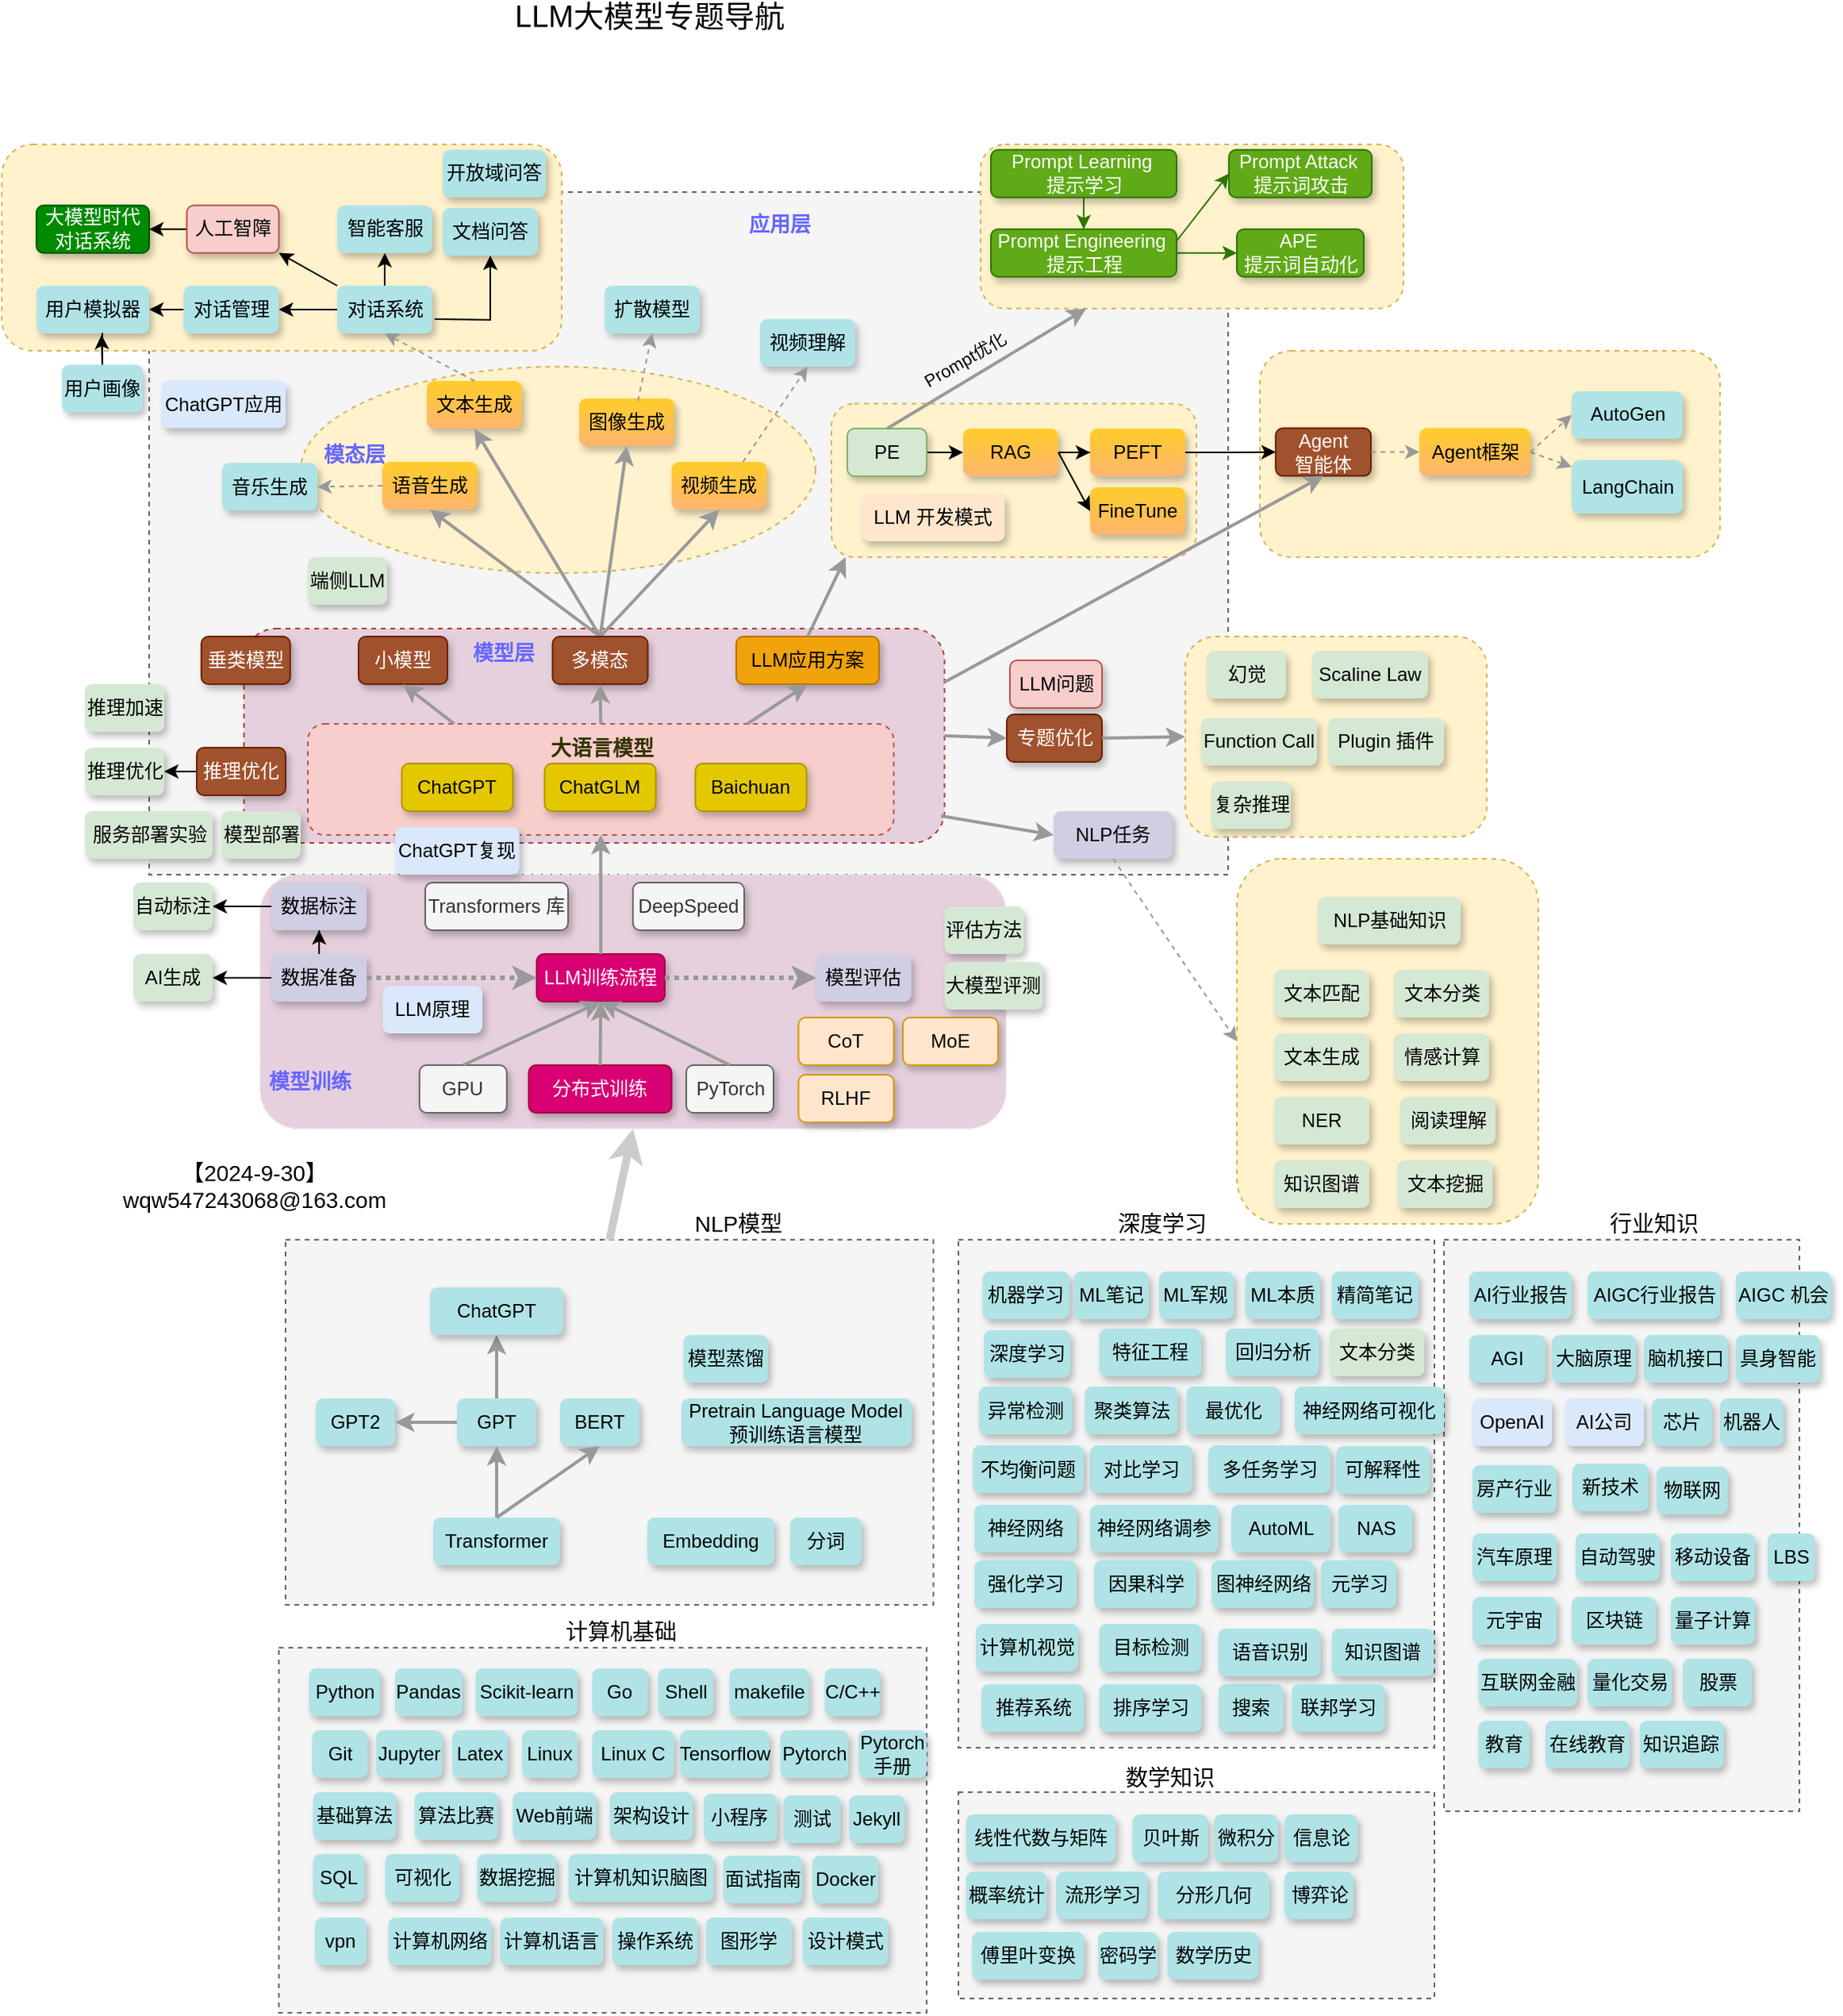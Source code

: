 <mxfile>
    <diagram id="4u5yHArNrn4fvDAkmxS5" name="第 1 页">
        <mxGraphModel dx="689" dy="379" grid="1" gridSize="10" guides="1" tooltips="1" connect="1" arrows="1" fold="1" page="1" pageScale="1" pageWidth="850" pageHeight="1100" math="0" shadow="0">
            <root>
                <mxCell id="0"/>
                <mxCell id="1" parent="0"/>
                <mxCell id="522" value="" style="rounded=0;whiteSpace=wrap;html=1;labelBackgroundColor=none;fontSize=10;fillColor=#f5f5f5;dashed=1;strokeColor=#666666;fontColor=#333333;" vertex="1" parent="1">
                    <mxGeometry x="291.75" y="2007" width="408.25" height="230" as="geometry"/>
                </mxCell>
                <mxCell id="523" value="" style="rounded=0;whiteSpace=wrap;html=1;labelBackgroundColor=none;fontSize=10;fillColor=#f5f5f5;dashed=1;strokeColor=#666666;fontColor=#333333;" vertex="1" parent="1">
                    <mxGeometry x="210" y="1090" width="680" height="430" as="geometry"/>
                </mxCell>
                <mxCell id="524" value="" style="rounded=1;whiteSpace=wrap;html=1;dashed=1;fillColor=#fff2cc;strokeColor=#d6b656;" vertex="1" parent="1">
                    <mxGeometry x="117.13" y="1060" width="352.87" height="130" as="geometry"/>
                </mxCell>
                <mxCell id="525" value="" style="rounded=0;whiteSpace=wrap;html=1;labelBackgroundColor=none;fontSize=10;fillColor=#f5f5f5;dashed=1;strokeColor=#666666;fontColor=#333333;" vertex="1" parent="1">
                    <mxGeometry x="1026" y="1750" width="224" height="360" as="geometry"/>
                </mxCell>
                <mxCell id="526" value="" style="rounded=1;whiteSpace=wrap;html=1;dashed=1;fillColor=#fff2cc;strokeColor=#d6b656;" vertex="1" parent="1">
                    <mxGeometry x="910" y="1190" width="290" height="130" as="geometry"/>
                </mxCell>
                <mxCell id="527" value="" style="rounded=1;whiteSpace=wrap;html=1;dashed=1;fillColor=#fff2cc;strokeColor=#d6b656;" vertex="1" parent="1">
                    <mxGeometry x="734" y="1060" width="266.5" height="103.37" as="geometry"/>
                </mxCell>
                <mxCell id="528" value="" style="rounded=1;whiteSpace=wrap;html=1;dashed=1;fillColor=#fff2cc;strokeColor=#d6b656;" vertex="1" parent="1">
                    <mxGeometry x="640" y="1223.25" width="230" height="96.75" as="geometry"/>
                </mxCell>
                <mxCell id="529" value="" style="rounded=1;whiteSpace=wrap;html=1;dashed=1;fillColor=#fff2cc;strokeColor=#d6b656;" vertex="1" parent="1">
                    <mxGeometry x="863" y="1370" width="190" height="126.25" as="geometry"/>
                </mxCell>
                <mxCell id="530" value="" style="rounded=1;whiteSpace=wrap;html=1;dashed=1;fillColor=#E6D0DE;strokeColor=#ae4132;" vertex="1" parent="1">
                    <mxGeometry x="269.75" y="1365" width="441.5" height="135" as="geometry"/>
                </mxCell>
                <mxCell id="531" value="" style="rounded=0;whiteSpace=wrap;html=1;labelBackgroundColor=none;fontSize=10;fillColor=#f5f5f5;dashed=1;strokeColor=#666666;fontColor=#333333;" vertex="1" parent="1">
                    <mxGeometry x="296" y="1750" width="408.25" height="230" as="geometry"/>
                </mxCell>
                <mxCell id="532" value="" style="ellipse;whiteSpace=wrap;html=1;dashed=1;fillColor=#fff2cc;strokeColor=#d6b656;" vertex="1" parent="1">
                    <mxGeometry x="305.5" y="1200" width="324.5" height="130" as="geometry"/>
                </mxCell>
                <mxCell id="533" value="" style="rounded=1;whiteSpace=wrap;html=1;dashed=1;fillColor=#E6D0DE;strokeColor=#E6E6E6;" vertex="1" parent="1">
                    <mxGeometry x="280" y="1520" width="470" height="160" as="geometry"/>
                </mxCell>
                <mxCell id="534" value="模型层" style="edgeLabel;html=1;align=center;verticalAlign=middle;resizable=0;points=[];labelBackgroundColor=none;fontSize=13;fontStyle=1;fontColor=#6666FF;" vertex="1" connectable="0" parent="1">
                    <mxGeometry x="435.38" y="1400" as="geometry">
                        <mxPoint x="-3" y="-20" as="offset"/>
                    </mxGeometry>
                </mxCell>
                <mxCell id="535" value="模态层" style="edgeLabel;html=1;align=center;verticalAlign=middle;resizable=0;points=[];labelBackgroundColor=none;fontSize=13;fontStyle=1;fontColor=#6666FF;" vertex="1" connectable="0" parent="1">
                    <mxGeometry x="347.13" y="1260" as="geometry">
                        <mxPoint x="-8" y="-5" as="offset"/>
                    </mxGeometry>
                </mxCell>
                <UserObject label="文本生成" link="text-generation" id="536">
                    <mxCell style="rounded=1;whiteSpace=wrap;html=1;fillColor=#ffcd28;strokeColor=none;shadow=1;gradientColor=#FFB570;" vertex="1" parent="1">
                        <mxGeometry x="385" y="1209" width="60" height="30" as="geometry"/>
                    </mxCell>
                </UserObject>
                <UserObject label="图像生成" link="image-generation" id="537">
                    <mxCell style="rounded=1;whiteSpace=wrap;html=1;fillColor=#ffcd28;strokeColor=none;shadow=1;gradientColor=#FFB570;" vertex="1" parent="1">
                        <mxGeometry x="481" y="1220" width="60" height="30" as="geometry"/>
                    </mxCell>
                </UserObject>
                <mxCell id="538" value="语音生成" style="rounded=1;whiteSpace=wrap;html=1;fillColor=#ffcd28;strokeColor=none;shadow=1;gradientColor=#FFB570;" vertex="1" parent="1">
                    <mxGeometry x="357" y="1260" width="60" height="30" as="geometry"/>
                </mxCell>
                <UserObject label="视频生成" link="video_gen" id="539">
                    <mxCell style="rounded=1;whiteSpace=wrap;html=1;fillColor=#ffcd28;strokeColor=none;shadow=1;gradientColor=#FFB570;" vertex="1" parent="1">
                        <mxGeometry x="539.25" y="1260" width="60" height="30" as="geometry"/>
                    </mxCell>
                </UserObject>
                <mxCell id="540" value="" style="rounded=0;orthogonalLoop=1;jettySize=auto;html=1;strokeWidth=2;strokeColor=#999999;exitX=0.5;exitY=0;exitDx=0;exitDy=0;entryX=0.5;entryY=1;entryDx=0;entryDy=0;" edge="1" parent="1" source="597" target="536">
                    <mxGeometry relative="1" as="geometry">
                        <mxPoint x="469" y="1675" as="sourcePoint"/>
                        <mxPoint x="539" y="1675" as="targetPoint"/>
                    </mxGeometry>
                </mxCell>
                <mxCell id="541" value="" style="rounded=0;orthogonalLoop=1;jettySize=auto;html=1;strokeWidth=2;strokeColor=#999999;entryX=0.5;entryY=1;entryDx=0;entryDy=0;exitX=0.5;exitY=0;exitDx=0;exitDy=0;" edge="1" parent="1" source="597" target="537">
                    <mxGeometry relative="1" as="geometry">
                        <mxPoint x="465" y="1350" as="sourcePoint"/>
                        <mxPoint x="439" y="1285" as="targetPoint"/>
                    </mxGeometry>
                </mxCell>
                <mxCell id="542" value="" style="rounded=0;orthogonalLoop=1;jettySize=auto;html=1;strokeWidth=2;strokeColor=#999999;entryX=0.5;entryY=1;entryDx=0;entryDy=0;exitX=0.5;exitY=0;exitDx=0;exitDy=0;" edge="1" parent="1" source="597" target="539">
                    <mxGeometry relative="1" as="geometry">
                        <mxPoint x="528" y="1330" as="sourcePoint"/>
                        <mxPoint x="555" y="1285" as="targetPoint"/>
                    </mxGeometry>
                </mxCell>
                <mxCell id="543" value="" style="rounded=0;orthogonalLoop=1;jettySize=auto;html=1;strokeWidth=2;strokeColor=#999999;entryX=0.5;entryY=1;entryDx=0;entryDy=0;exitX=0.5;exitY=0;exitDx=0;exitDy=0;" edge="1" parent="1" source="597" target="538">
                    <mxGeometry relative="1" as="geometry">
                        <mxPoint x="558" y="1360" as="sourcePoint"/>
                        <mxPoint x="585" y="1315" as="targetPoint"/>
                    </mxGeometry>
                </mxCell>
                <UserObject label="扩散模型" link="ddpm" id="544">
                    <mxCell style="rounded=1;whiteSpace=wrap;html=1;fillColor=#b0e3e6;strokeColor=none;shadow=1;" vertex="1" parent="1">
                        <mxGeometry x="497" y="1149" width="60" height="30" as="geometry"/>
                    </mxCell>
                </UserObject>
                <mxCell id="545" value="NLP任务" style="rounded=1;whiteSpace=wrap;html=1;fillColor=#d0cee2;strokeColor=none;shadow=1;" vertex="1" parent="1">
                    <mxGeometry x="780" y="1480" width="75" height="30" as="geometry"/>
                </mxCell>
                <mxCell id="546" value="" style="edgeStyle=orthogonalEdgeStyle;rounded=0;orthogonalLoop=1;jettySize=auto;html=1;" edge="1" parent="1" source="548" target="635">
                    <mxGeometry relative="1" as="geometry"/>
                </mxCell>
                <mxCell id="547" value="" style="edgeStyle=orthogonalEdgeStyle;rounded=0;orthogonalLoop=1;jettySize=auto;html=1;" edge="1" parent="1" source="548" target="637">
                    <mxGeometry relative="1" as="geometry"/>
                </mxCell>
                <UserObject label="对话系统" link="dialogue-system" id="548">
                    <mxCell style="rounded=1;whiteSpace=wrap;html=1;fillColor=#b0e3e6;strokeColor=none;shadow=1;" vertex="1" parent="1">
                        <mxGeometry x="328.5" y="1149" width="60" height="30" as="geometry"/>
                    </mxCell>
                </UserObject>
                <mxCell id="549" value="" style="rounded=0;orthogonalLoop=1;jettySize=auto;html=1;strokeWidth=1;strokeColor=#999999;entryX=0.5;entryY=1;entryDx=0;entryDy=0;dashed=1;exitX=0.5;exitY=0;exitDx=0;exitDy=0;" edge="1" parent="1" source="536" target="548">
                    <mxGeometry relative="1" as="geometry">
                        <mxPoint x="425" y="1260" as="sourcePoint"/>
                        <mxPoint x="565" y="1220" as="targetPoint"/>
                    </mxGeometry>
                </mxCell>
                <mxCell id="550" value="" style="rounded=0;orthogonalLoop=1;jettySize=auto;html=1;strokeWidth=1;strokeColor=#999999;entryX=0;entryY=0.5;entryDx=0;entryDy=0;dashed=1;exitX=0.5;exitY=1;exitDx=0;exitDy=0;" edge="1" parent="1" source="545" target="638">
                    <mxGeometry relative="1" as="geometry">
                        <mxPoint x="490" y="1570" as="sourcePoint"/>
                        <mxPoint x="325" y="1455" as="targetPoint"/>
                    </mxGeometry>
                </mxCell>
                <mxCell id="551" value="" style="rounded=0;orthogonalLoop=1;jettySize=auto;html=1;strokeWidth=1;strokeColor=#999999;entryX=0.5;entryY=1;entryDx=0;entryDy=0;dashed=1;exitX=0.617;exitY=0.05;exitDx=0;exitDy=0;exitPerimeter=0;" edge="1" parent="1" source="537" target="544">
                    <mxGeometry relative="1" as="geometry">
                        <mxPoint x="685" y="1433" as="sourcePoint"/>
                        <mxPoint x="735" y="1455" as="targetPoint"/>
                    </mxGeometry>
                </mxCell>
                <mxCell id="552" value="LLM大模型专题导航" style="edgeLabel;html=1;align=center;verticalAlign=middle;resizable=0;points=[];labelBackgroundColor=none;fontSize=19;" vertex="1" connectable="0" parent="1">
                    <mxGeometry x="524.248" y="980.001" as="geometry">
                        <mxPoint x="1" as="offset"/>
                    </mxGeometry>
                </mxCell>
                <UserObject label="LLM训练流程" link="llm_train" id="553">
                    <mxCell style="rounded=1;whiteSpace=wrap;html=1;fillColor=#d80073;strokeColor=#A50040;shadow=1;fontColor=#ffffff;" vertex="1" parent="1">
                        <mxGeometry x="454.25" y="1570" width="80.75" height="30" as="geometry"/>
                    </mxCell>
                </UserObject>
                <UserObject label="分布式训练" link="dist" id="554">
                    <mxCell style="rounded=1;whiteSpace=wrap;html=1;fillColor=#d80073;strokeColor=#A50040;shadow=1;fontColor=#ffffff;" vertex="1" parent="1">
                        <mxGeometry x="449.25" y="1640" width="90" height="30" as="geometry"/>
                    </mxCell>
                </UserObject>
                <UserObject label="GPU" link="gpu" id="555">
                    <mxCell style="rounded=1;whiteSpace=wrap;html=1;fillColor=#f5f5f5;strokeColor=#666666;shadow=1;fontColor=#333333;" vertex="1" parent="1">
                        <mxGeometry x="380.38" y="1640" width="55" height="30" as="geometry"/>
                    </mxCell>
                </UserObject>
                <UserObject label="DeepSpeed" link="deepspeed" id="556">
                    <mxCell style="rounded=1;whiteSpace=wrap;html=1;fillColor=#f5f5f5;strokeColor=#666666;shadow=1;fontColor=#333333;" vertex="1" parent="1">
                        <mxGeometry x="514.88" y="1525" width="70.12" height="30" as="geometry"/>
                    </mxCell>
                </UserObject>
                <mxCell id="557" value="" style="rounded=0;orthogonalLoop=1;jettySize=auto;html=1;strokeWidth=2;strokeColor=#999999;exitX=0.5;exitY=0;exitDx=0;exitDy=0;entryX=0.5;entryY=1;entryDx=0;entryDy=0;" edge="1" parent="1" source="554" target="553">
                    <mxGeometry relative="1" as="geometry">
                        <mxPoint x="535.38" y="1240" as="sourcePoint"/>
                        <mxPoint x="630.38" y="1590" as="targetPoint"/>
                    </mxGeometry>
                </mxCell>
                <mxCell id="558" value="" style="rounded=0;orthogonalLoop=1;jettySize=auto;html=1;strokeWidth=2;strokeColor=#999999;exitX=0.5;exitY=0;exitDx=0;exitDy=0;entryX=0.5;entryY=1;entryDx=0;entryDy=0;" edge="1" parent="1" source="555" target="553">
                    <mxGeometry relative="1" as="geometry">
                        <mxPoint x="525.38" y="1650" as="sourcePoint"/>
                        <mxPoint x="525.38" y="1610" as="targetPoint"/>
                    </mxGeometry>
                </mxCell>
                <mxCell id="559" value="" style="rounded=0;orthogonalLoop=1;jettySize=auto;html=1;strokeWidth=2;strokeColor=#999999;exitX=0.5;exitY=0;exitDx=0;exitDy=0;entryX=0.5;entryY=1;entryDx=0;entryDy=0;" edge="1" parent="1" source="553" target="608">
                    <mxGeometry relative="1" as="geometry">
                        <mxPoint x="535.38" y="1660" as="sourcePoint"/>
                        <mxPoint x="535.38" y="1620" as="targetPoint"/>
                    </mxGeometry>
                </mxCell>
                <mxCell id="560" value="" style="edgeStyle=orthogonalEdgeStyle;rounded=0;orthogonalLoop=1;jettySize=auto;html=1;" edge="1" parent="1" source="561" target="565">
                    <mxGeometry relative="1" as="geometry"/>
                </mxCell>
                <UserObject label="RAG" link="rag" id="561">
                    <mxCell style="rounded=1;whiteSpace=wrap;html=1;fillColor=#ffcd28;strokeColor=none;shadow=1;gradientColor=#FFB570;" vertex="1" parent="1">
                        <mxGeometry x="723" y="1239" width="60" height="30" as="geometry"/>
                    </mxCell>
                </UserObject>
                <UserObject label="FineTune" link="finetune" id="562">
                    <mxCell style="rounded=1;whiteSpace=wrap;html=1;fillColor=#ffcd28;strokeColor=none;shadow=1;gradientColor=#FFB570;" vertex="1" parent="1">
                        <mxGeometry x="803" y="1276" width="60" height="30" as="geometry"/>
                    </mxCell>
                </UserObject>
                <UserObject label="RLHF" link="rlhf" id="563">
                    <mxCell style="rounded=1;whiteSpace=wrap;html=1;fillColor=#ffe6cc;strokeColor=#d79b00;shadow=1;" vertex="1" parent="1">
                        <mxGeometry x="619.25" y="1646" width="60" height="30" as="geometry"/>
                    </mxCell>
                </UserObject>
                <mxCell id="564" value="" style="edgeStyle=orthogonalEdgeStyle;rounded=0;orthogonalLoop=1;jettySize=auto;html=1;entryX=0;entryY=0.5;entryDx=0;entryDy=0;" edge="1" parent="1" source="565" target="589">
                    <mxGeometry relative="1" as="geometry"/>
                </mxCell>
                <UserObject label="PEFT" link="peft" id="565">
                    <mxCell style="rounded=1;whiteSpace=wrap;html=1;fillColor=#ffcd28;strokeColor=none;shadow=1;gradientColor=#FFB570;" vertex="1" parent="1">
                        <mxGeometry x="803" y="1239" width="60" height="30" as="geometry"/>
                    </mxCell>
                </UserObject>
                <mxCell id="566" value="" style="edgeStyle=orthogonalEdgeStyle;rounded=0;orthogonalLoop=1;jettySize=auto;html=1;entryX=0.5;entryY=1;entryDx=0;entryDy=0;" edge="1" parent="1" source="568" target="575">
                    <mxGeometry relative="1" as="geometry"/>
                </mxCell>
                <mxCell id="567" value="" style="edgeStyle=orthogonalEdgeStyle;rounded=0;orthogonalLoop=1;jettySize=auto;html=1;" edge="1" parent="1" source="568" target="692">
                    <mxGeometry relative="1" as="geometry"/>
                </mxCell>
                <mxCell id="568" value="数据准备" style="rounded=1;whiteSpace=wrap;html=1;fillColor=#d0cee2;strokeColor=none;shadow=1;" vertex="1" parent="1">
                    <mxGeometry x="287.13" y="1570" width="60" height="30" as="geometry"/>
                </mxCell>
                <UserObject label="模型评估" link="llm_eva" id="569">
                    <mxCell style="rounded=1;whiteSpace=wrap;html=1;fillColor=#d0cee2;strokeColor=none;shadow=1;" vertex="1" parent="1">
                        <mxGeometry x="630.38" y="1570" width="60" height="30" as="geometry"/>
                    </mxCell>
                </UserObject>
                <mxCell id="570" value="" style="rounded=0;orthogonalLoop=1;jettySize=auto;html=1;strokeWidth=3;strokeColor=#999999;entryX=0;entryY=0.5;entryDx=0;entryDy=0;dashed=1;exitX=1;exitY=0.5;exitDx=0;exitDy=0;dashPattern=1 1;" edge="1" parent="1" source="568" target="553">
                    <mxGeometry relative="1" as="geometry">
                        <mxPoint x="534.38" y="1310" as="sourcePoint"/>
                        <mxPoint x="630.38" y="1350" as="targetPoint"/>
                    </mxGeometry>
                </mxCell>
                <mxCell id="571" value="" style="rounded=0;orthogonalLoop=1;jettySize=auto;html=1;strokeWidth=3;strokeColor=#999999;entryX=0;entryY=0.5;entryDx=0;entryDy=0;dashed=1;dashPattern=1 1;exitX=1;exitY=0.5;exitDx=0;exitDy=0;" edge="1" parent="1" source="553" target="569">
                    <mxGeometry relative="1" as="geometry">
                        <mxPoint x="560.38" y="1585" as="sourcePoint"/>
                        <mxPoint x="480.38" y="1595" as="targetPoint"/>
                    </mxGeometry>
                </mxCell>
                <UserObject label="PyTorch" link="pytorch" id="572">
                    <mxCell style="rounded=1;whiteSpace=wrap;html=1;fillColor=#f5f5f5;strokeColor=#666666;shadow=1;fontColor=#333333;" vertex="1" parent="1">
                        <mxGeometry x="548.5" y="1640" width="55" height="30" as="geometry"/>
                    </mxCell>
                </UserObject>
                <mxCell id="573" value="" style="rounded=0;orthogonalLoop=1;jettySize=auto;html=1;strokeWidth=2;strokeColor=#999999;exitX=0.5;exitY=0;exitDx=0;exitDy=0;entryX=0.5;entryY=1;entryDx=0;entryDy=0;" edge="1" parent="1" source="572" target="553">
                    <mxGeometry relative="1" as="geometry">
                        <mxPoint x="525.38" y="1650" as="sourcePoint"/>
                        <mxPoint x="525.38" y="1610" as="targetPoint"/>
                    </mxGeometry>
                </mxCell>
                <mxCell id="574" value="" style="edgeStyle=orthogonalEdgeStyle;rounded=0;orthogonalLoop=1;jettySize=auto;html=1;" edge="1" parent="1" source="575" target="686">
                    <mxGeometry relative="1" as="geometry"/>
                </mxCell>
                <UserObject label="数据标注" link="label" id="575">
                    <mxCell style="rounded=1;whiteSpace=wrap;html=1;fillColor=#d0cee2;strokeColor=none;shadow=1;" vertex="1" parent="1">
                        <mxGeometry x="287.13" y="1525" width="60" height="30" as="geometry"/>
                    </mxCell>
                </UserObject>
                <UserObject label="MoE" link="moe" id="576">
                    <mxCell style="rounded=1;whiteSpace=wrap;html=1;fillColor=#ffe6cc;strokeColor=#d79b00;shadow=1;" vertex="1" parent="1">
                        <mxGeometry x="685" y="1610" width="60" height="30" as="geometry"/>
                    </mxCell>
                </UserObject>
                <UserObject label="LLM应用方案" link="llm_solution" id="577">
                    <mxCell style="rounded=1;whiteSpace=wrap;html=1;fillColor=#f0a30a;strokeColor=#BD7000;shadow=1;fontColor=#000000;" vertex="1" parent="1">
                        <mxGeometry x="580" y="1370" width="90" height="30" as="geometry"/>
                    </mxCell>
                </UserObject>
                <UserObject label="Transformer" link="transformer" id="578">
                    <mxCell style="rounded=1;whiteSpace=wrap;html=1;fillColor=#b0e3e6;strokeColor=none;shadow=1;" vertex="1" parent="1">
                        <mxGeometry x="388.99" y="1925" width="80" height="30" as="geometry"/>
                    </mxCell>
                </UserObject>
                <UserObject label="GPT" link="gpt" id="579">
                    <mxCell style="rounded=1;whiteSpace=wrap;html=1;fillColor=#b0e3e6;strokeColor=none;shadow=1;" vertex="1" parent="1">
                        <mxGeometry x="403.99" y="1850" width="50" height="30" as="geometry"/>
                    </mxCell>
                </UserObject>
                <UserObject label="BERT" link="bert" id="580">
                    <mxCell style="rounded=1;whiteSpace=wrap;html=1;fillColor=#b0e3e6;strokeColor=none;shadow=1;" vertex="1" parent="1">
                        <mxGeometry x="468.99" y="1850" width="50" height="30" as="geometry"/>
                    </mxCell>
                </UserObject>
                <mxCell id="581" value="" style="rounded=0;orthogonalLoop=1;jettySize=auto;html=1;strokeWidth=2;strokeColor=#999999;exitX=0.5;exitY=0;exitDx=0;exitDy=0;entryX=0.5;entryY=1;entryDx=0;entryDy=0;" edge="1" parent="1" source="578" target="579">
                    <mxGeometry relative="1" as="geometry">
                        <mxPoint x="508.99" y="1845" as="sourcePoint"/>
                        <mxPoint x="594.99" y="1805" as="targetPoint"/>
                    </mxGeometry>
                </mxCell>
                <mxCell id="582" value="" style="rounded=0;orthogonalLoop=1;jettySize=auto;html=1;strokeWidth=2;strokeColor=#999999;exitX=0.5;exitY=0;exitDx=0;exitDy=0;entryX=0.5;entryY=1;entryDx=0;entryDy=0;" edge="1" parent="1" source="578" target="580">
                    <mxGeometry relative="1" as="geometry">
                        <mxPoint x="438.99" y="1935" as="sourcePoint"/>
                        <mxPoint x="388.99" y="1890" as="targetPoint"/>
                    </mxGeometry>
                </mxCell>
                <mxCell id="583" value="" style="rounded=0;orthogonalLoop=1;jettySize=auto;html=1;strokeWidth=2;strokeColor=#999999;exitX=0.5;exitY=0;exitDx=0;exitDy=0;entryX=0.5;entryY=1;entryDx=0;entryDy=0;" edge="1" parent="1" source="579" target="605">
                    <mxGeometry relative="1" as="geometry">
                        <mxPoint x="448.99" y="1945" as="sourcePoint"/>
                        <mxPoint x="398.99" y="1900" as="targetPoint"/>
                    </mxGeometry>
                </mxCell>
                <UserObject label="Scaline Law" link="llm_scaling_law" id="584">
                    <mxCell style="rounded=1;whiteSpace=wrap;html=1;fillColor=#d5e8d4;strokeColor=none;shadow=1;" vertex="1" parent="1">
                        <mxGeometry x="943" y="1379" width="73" height="30" as="geometry"/>
                    </mxCell>
                </UserObject>
                <mxCell id="585" value="复杂推理" style="rounded=1;whiteSpace=wrap;html=1;fillColor=#d5e8d4;strokeColor=none;shadow=1;" vertex="1" parent="1">
                    <mxGeometry x="879.5" y="1461.25" width="50" height="30" as="geometry"/>
                </mxCell>
                <UserObject label="Function Call" link="function" id="586">
                    <mxCell style="rounded=1;whiteSpace=wrap;html=1;fillColor=#d5e8d4;strokeColor=none;shadow=1;" vertex="1" parent="1">
                        <mxGeometry x="873" y="1421.25" width="73" height="30" as="geometry"/>
                    </mxCell>
                </UserObject>
                <UserObject label="Plugin 插件" link="plugin" id="587">
                    <mxCell style="rounded=1;whiteSpace=wrap;html=1;fillColor=#d5e8d4;strokeColor=none;shadow=1;" vertex="1" parent="1">
                        <mxGeometry x="953" y="1421.25" width="73" height="30" as="geometry"/>
                    </mxCell>
                </UserObject>
                <mxCell id="588" value="小模型" style="rounded=1;whiteSpace=wrap;html=1;fillColor=#a0522d;strokeColor=#6D1F00;shadow=1;fontColor=#ffffff;" vertex="1" parent="1">
                    <mxGeometry x="342" y="1370" width="56" height="30" as="geometry"/>
                </mxCell>
                <UserObject label="Agent&lt;div&gt;智能体&lt;/div&gt;" link="agent" id="589">
                    <mxCell style="rounded=1;whiteSpace=wrap;html=1;fillColor=#a0522d;strokeColor=#6D1F00;shadow=1;fontColor=#ffffff;" vertex="1" parent="1">
                        <mxGeometry x="920" y="1238.81" width="60" height="30" as="geometry"/>
                    </mxCell>
                </UserObject>
                <UserObject label="LangChain" link="langchain" id="590">
                    <mxCell style="rounded=1;whiteSpace=wrap;html=1;fillColor=#b0e3e6;strokeColor=none;shadow=1;" vertex="1" parent="1">
                        <mxGeometry x="1106.5" y="1258.81" width="70" height="33.75" as="geometry"/>
                    </mxCell>
                </UserObject>
                <UserObject label="AutoGen" link="autogen" id="591">
                    <mxCell style="rounded=1;whiteSpace=wrap;html=1;fillColor=#b0e3e6;strokeColor=none;shadow=1;" vertex="1" parent="1">
                        <mxGeometry x="1106.5" y="1215.44" width="70" height="30" as="geometry"/>
                    </mxCell>
                </UserObject>
                <UserObject label="CoT" link="cot" id="592">
                    <mxCell style="rounded=1;whiteSpace=wrap;html=1;fillColor=#ffe6cc;strokeColor=#d79b00;shadow=1;" vertex="1" parent="1">
                        <mxGeometry x="619.25" y="1610" width="60" height="30" as="geometry"/>
                    </mxCell>
                </UserObject>
                <mxCell id="593" value="" style="rounded=0;orthogonalLoop=1;jettySize=auto;html=1;fillColor=#60a917;strokeColor=#2D7600;" edge="1" parent="1" source="594" target="595">
                    <mxGeometry relative="1" as="geometry"/>
                </mxCell>
                <UserObject label="Prompt Engineering&amp;nbsp;&lt;div&gt;提示工程&lt;/div&gt;" link="pe" id="594">
                    <mxCell style="rounded=1;whiteSpace=wrap;html=1;fillColor=#60a917;strokeColor=#2D7600;shadow=1;fontColor=#ffffff;" vertex="1" parent="1">
                        <mxGeometry x="740.5" y="1113.37" width="117" height="30" as="geometry"/>
                    </mxCell>
                </UserObject>
                <UserObject label="APE&amp;nbsp;&lt;div&gt;提示词自动化&lt;/div&gt;" link="prompt_auto" id="595">
                    <mxCell style="rounded=1;whiteSpace=wrap;html=1;fillColor=#60a917;strokeColor=#2D7600;shadow=1;fontColor=#ffffff;" vertex="1" parent="1">
                        <mxGeometry x="895.5" y="1113.37" width="80" height="30" as="geometry"/>
                    </mxCell>
                </UserObject>
                <UserObject label="Prompt Attack&amp;nbsp;&lt;div&gt;提示词攻击&lt;/div&gt;" link="prompt_attack" id="596">
                    <mxCell style="rounded=1;whiteSpace=wrap;html=1;fillColor=#60a917;strokeColor=#2D7600;shadow=1;fontColor=#ffffff;" vertex="1" parent="1">
                        <mxGeometry x="890.5" y="1063.37" width="90" height="30" as="geometry"/>
                    </mxCell>
                </UserObject>
                <UserObject label="多模态" link="modal" id="597">
                    <mxCell style="rounded=1;whiteSpace=wrap;html=1;fillColor=#a0522d;strokeColor=#6D1F00;shadow=1;fontColor=#ffffff;" vertex="1" parent="1">
                        <mxGeometry x="464.25" y="1370" width="60" height="30" as="geometry"/>
                    </mxCell>
                </UserObject>
                <mxCell id="598" value="" style="rounded=0;orthogonalLoop=1;jettySize=auto;html=1;exitX=1;exitY=0.25;exitDx=0;exitDy=0;entryX=0;entryY=0.5;entryDx=0;entryDy=0;fillColor=#60a917;strokeColor=#2D7600;" edge="1" parent="1" source="594" target="596">
                    <mxGeometry relative="1" as="geometry"/>
                </mxCell>
                <mxCell id="599" value="" style="edgeStyle=orthogonalEdgeStyle;rounded=0;orthogonalLoop=1;jettySize=auto;html=1;fillColor=#60a917;strokeColor=#2D7600;" edge="1" parent="1" source="600" target="594">
                    <mxGeometry relative="1" as="geometry"/>
                </mxCell>
                <UserObject label="Prompt Learning&amp;nbsp;&lt;div&gt;提示学习&lt;/div&gt;" link="prompt" id="600">
                    <mxCell style="rounded=1;whiteSpace=wrap;html=1;fillColor=#60a917;strokeColor=#2D7600;shadow=1;fontColor=#ffffff;" vertex="1" parent="1">
                        <mxGeometry x="740.5" y="1063.37" width="117" height="30" as="geometry"/>
                    </mxCell>
                </UserObject>
                <UserObject label="Transformers 库" link="huggingface" id="601">
                    <mxCell style="rounded=1;whiteSpace=wrap;html=1;fillColor=#f5f5f5;strokeColor=#666666;shadow=1;fontColor=#333333;" vertex="1" parent="1">
                        <mxGeometry x="384" y="1525" width="90" height="30" as="geometry"/>
                    </mxCell>
                </UserObject>
                <UserObject label="Embedding" link="emb" id="602">
                    <mxCell style="rounded=1;whiteSpace=wrap;html=1;fillColor=#b0e3e6;strokeColor=none;shadow=1;" vertex="1" parent="1">
                        <mxGeometry x="523.99" y="1925" width="80" height="30" as="geometry"/>
                    </mxCell>
                </UserObject>
                <UserObject label="分词" link="token" id="603">
                    <mxCell style="rounded=1;whiteSpace=wrap;html=1;fillColor=#b0e3e6;strokeColor=none;shadow=1;" vertex="1" parent="1">
                        <mxGeometry x="613.99" y="1925" width="45" height="30" as="geometry"/>
                    </mxCell>
                </UserObject>
                <UserObject label="Pretrain Language Model&lt;div&gt;预训练语言模型&lt;/div&gt;" link="plm" id="604">
                    <mxCell style="rounded=1;whiteSpace=wrap;html=1;fillColor=#b0e3e6;strokeColor=none;shadow=1;" vertex="1" parent="1">
                        <mxGeometry x="545.49" y="1850" width="145" height="30" as="geometry"/>
                    </mxCell>
                </UserObject>
                <UserObject label="ChatGPT" link="chatgpt" id="605">
                    <mxCell style="rounded=1;whiteSpace=wrap;html=1;fillColor=#b0e3e6;strokeColor=none;shadow=1;" vertex="1" parent="1">
                        <mxGeometry x="386.99" y="1780" width="84" height="30" as="geometry"/>
                    </mxCell>
                </UserObject>
                <mxCell id="606" value="NLP模型" style="edgeLabel;html=1;align=center;verticalAlign=middle;resizable=0;points=[];labelBackgroundColor=none;fontSize=14;" vertex="1" connectable="0" parent="1">
                    <mxGeometry x="579.998" y="1740.001" as="geometry">
                        <mxPoint x="1" as="offset"/>
                    </mxGeometry>
                </mxCell>
                <mxCell id="607" value="" style="rounded=0;orthogonalLoop=1;jettySize=auto;html=1;strokeWidth=5;strokeColor=#CCCCCC;entryX=0.5;entryY=1;entryDx=0;entryDy=0;exitX=0.5;exitY=0;exitDx=0;exitDy=0;" edge="1" parent="1" source="531" target="533">
                    <mxGeometry relative="1" as="geometry">
                        <mxPoint x="500" y="1420" as="sourcePoint"/>
                        <mxPoint x="499" y="1460" as="targetPoint"/>
                    </mxGeometry>
                </mxCell>
                <mxCell id="608" value="" style="rounded=1;whiteSpace=wrap;html=1;dashed=1;fillColor=#f8cecc;strokeColor=#b85450;" vertex="1" parent="1">
                    <mxGeometry x="310" y="1425" width="369.25" height="70" as="geometry"/>
                </mxCell>
                <UserObject label="ChatGLM" link="chatglm" id="609">
                    <mxCell style="rounded=1;whiteSpace=wrap;html=1;fillColor=#e3c800;strokeColor=#B09500;shadow=1;fontColor=#000000;" vertex="1" parent="1">
                        <mxGeometry x="459.25" y="1450" width="70" height="30" as="geometry"/>
                    </mxCell>
                </UserObject>
                <UserObject label="Baichuan" link="baichuan" id="610">
                    <mxCell style="rounded=1;whiteSpace=wrap;html=1;fillColor=#e3c800;strokeColor=#B09500;shadow=1;fontColor=#000000;" vertex="1" parent="1">
                        <mxGeometry x="554.25" y="1450" width="70" height="30" as="geometry"/>
                    </mxCell>
                </UserObject>
                <UserObject label="ChatGPT" link="chatgpt" id="611">
                    <mxCell style="rounded=1;whiteSpace=wrap;html=1;fillColor=#e3c800;strokeColor=#B09500;shadow=1;fontColor=#000000;" vertex="1" parent="1">
                        <mxGeometry x="369.25" y="1450" width="70" height="30" as="geometry"/>
                    </mxCell>
                </UserObject>
                <mxCell id="612" value="大语言模型" style="edgeLabel;html=1;align=center;verticalAlign=middle;resizable=0;points=[];labelBackgroundColor=none;fontSize=13;fontStyle=1;fontColor=#333300;" vertex="1" connectable="0" parent="1">
                    <mxGeometry x="494.25" y="1440" as="geometry"/>
                </mxCell>
                <mxCell id="613" value="" style="rounded=0;orthogonalLoop=1;jettySize=auto;html=1;strokeWidth=2;strokeColor=#999999;exitX=0.5;exitY=0;exitDx=0;exitDy=0;entryX=0.5;entryY=1;entryDx=0;entryDy=0;" edge="1" parent="1" source="608" target="597">
                    <mxGeometry relative="1" as="geometry">
                        <mxPoint x="504" y="1580" as="sourcePoint"/>
                        <mxPoint x="504" y="1520" as="targetPoint"/>
                    </mxGeometry>
                </mxCell>
                <mxCell id="614" value="" style="rounded=0;orthogonalLoop=1;jettySize=auto;html=1;strokeWidth=2;strokeColor=#999999;entryX=0.5;entryY=1;entryDx=0;entryDy=0;exitX=0.25;exitY=0;exitDx=0;exitDy=0;" edge="1" parent="1" source="608" target="588">
                    <mxGeometry relative="1" as="geometry">
                        <mxPoint x="490" y="1430" as="sourcePoint"/>
                        <mxPoint x="504" y="1410" as="targetPoint"/>
                    </mxGeometry>
                </mxCell>
                <mxCell id="615" value="" style="rounded=0;orthogonalLoop=1;jettySize=auto;html=1;strokeWidth=2;strokeColor=#999999;exitX=0.5;exitY=0;exitDx=0;exitDy=0;entryX=0.039;entryY=1;entryDx=0;entryDy=0;entryPerimeter=0;" edge="1" parent="1" source="577" target="528">
                    <mxGeometry relative="1" as="geometry">
                        <mxPoint x="504" y="1440" as="sourcePoint"/>
                        <mxPoint x="650" y="1310" as="targetPoint"/>
                    </mxGeometry>
                </mxCell>
                <mxCell id="616" value="" style="rounded=0;orthogonalLoop=1;jettySize=auto;html=1;strokeWidth=1;strokeColor=#999999;dashed=1;exitX=1;exitY=0.5;exitDx=0;exitDy=0;" edge="1" parent="1" source="632" target="590">
                    <mxGeometry relative="1" as="geometry">
                        <mxPoint x="735.5" y="1462.81" as="sourcePoint"/>
                        <mxPoint x="810.5" y="1453.81" as="targetPoint"/>
                    </mxGeometry>
                </mxCell>
                <mxCell id="617" value="" style="rounded=0;orthogonalLoop=1;jettySize=auto;html=1;strokeWidth=1;strokeColor=#999999;dashed=1;exitX=1;exitY=0.5;exitDx=0;exitDy=0;entryX=0;entryY=0.5;entryDx=0;entryDy=0;" edge="1" parent="1" source="589" target="632">
                    <mxGeometry relative="1" as="geometry">
                        <mxPoint x="651.5" y="1338.81" as="sourcePoint"/>
                        <mxPoint x="1041.5" y="1233.81" as="targetPoint"/>
                    </mxGeometry>
                </mxCell>
                <mxCell id="618" value="垂类模型" style="rounded=1;whiteSpace=wrap;html=1;fillColor=#a0522d;strokeColor=#6D1F00;shadow=1;fontColor=#ffffff;" vertex="1" parent="1">
                    <mxGeometry x="242.88" y="1370" width="56" height="30" as="geometry"/>
                </mxCell>
                <mxCell id="619" value="专题优化" style="rounded=1;whiteSpace=wrap;html=1;fillColor=#a0522d;strokeColor=#6D1F00;shadow=1;fontColor=#ffffff;" vertex="1" parent="1">
                    <mxGeometry x="750.5" y="1419" width="60" height="30" as="geometry"/>
                </mxCell>
                <mxCell id="620" value="" style="rounded=0;orthogonalLoop=1;jettySize=auto;html=1;strokeWidth=2;strokeColor=#999999;exitX=1;exitY=0.5;exitDx=0;exitDy=0;entryX=0;entryY=0.5;entryDx=0;entryDy=0;" edge="1" parent="1" source="530" target="619">
                    <mxGeometry relative="1" as="geometry">
                        <mxPoint x="505" y="1435" as="sourcePoint"/>
                        <mxPoint x="504" y="1410" as="targetPoint"/>
                    </mxGeometry>
                </mxCell>
                <UserObject label="幻觉" link="hallucination" id="621">
                    <mxCell style="rounded=1;whiteSpace=wrap;html=1;fillColor=#d5e8d4;strokeColor=none;shadow=1;" vertex="1" parent="1">
                        <mxGeometry x="876.5" y="1379" width="50" height="30" as="geometry"/>
                    </mxCell>
                </UserObject>
                <mxCell id="622" value="" style="rounded=0;orthogonalLoop=1;jettySize=auto;html=1;strokeWidth=2;strokeColor=#999999;exitX=1;exitY=0.5;exitDx=0;exitDy=0;entryX=0;entryY=0.5;entryDx=0;entryDy=0;" edge="1" parent="1" source="619" target="529">
                    <mxGeometry relative="1" as="geometry">
                        <mxPoint x="720.5" y="1488" as="sourcePoint"/>
                        <mxPoint x="760.5" y="1444" as="targetPoint"/>
                    </mxGeometry>
                </mxCell>
                <mxCell id="623" value="" style="edgeStyle=orthogonalEdgeStyle;rounded=0;orthogonalLoop=1;jettySize=auto;html=1;exitX=1;exitY=0.5;exitDx=0;exitDy=0;" edge="1" parent="1" source="624" target="561">
                    <mxGeometry relative="1" as="geometry">
                        <mxPoint x="753" y="1289" as="sourcePoint"/>
                    </mxGeometry>
                </mxCell>
                <UserObject label="PE" link="pe" id="624">
                    <mxCell style="rounded=1;whiteSpace=wrap;html=1;fillColor=#d5e8d4;strokeColor=#82b366;shadow=1;" vertex="1" parent="1">
                        <mxGeometry x="650" y="1239" width="50" height="30" as="geometry"/>
                    </mxCell>
                </UserObject>
                <mxCell id="625" value="" style="rounded=0;orthogonalLoop=1;jettySize=auto;html=1;strokeWidth=2;strokeColor=#999999;entryX=0.5;entryY=1;entryDx=0;entryDy=0;exitX=1;exitY=0.25;exitDx=0;exitDy=0;" edge="1" parent="1" source="530" target="589">
                    <mxGeometry relative="1" as="geometry">
                        <mxPoint x="654" y="1380" as="sourcePoint"/>
                        <mxPoint x="710" y="1340" as="targetPoint"/>
                    </mxGeometry>
                </mxCell>
                <mxCell id="626" value="" style="rounded=0;orthogonalLoop=1;jettySize=auto;html=1;strokeWidth=2;strokeColor=#999999;entryX=0.5;entryY=1;entryDx=0;entryDy=0;exitX=0.75;exitY=0;exitDx=0;exitDy=0;" edge="1" parent="1" source="608" target="577">
                    <mxGeometry relative="1" as="geometry">
                        <mxPoint x="640" y="1375" as="sourcePoint"/>
                        <mxPoint x="655" y="1333" as="targetPoint"/>
                    </mxGeometry>
                </mxCell>
                <mxCell id="627" value="" style="rounded=0;orthogonalLoop=1;jettySize=auto;html=1;exitX=1;exitY=0.5;exitDx=0;exitDy=0;entryX=0;entryY=0.5;entryDx=0;entryDy=0;" edge="1" parent="1" source="561" target="562">
                    <mxGeometry relative="1" as="geometry">
                        <mxPoint x="793" y="1264" as="sourcePoint"/>
                        <mxPoint x="813" y="1264" as="targetPoint"/>
                    </mxGeometry>
                </mxCell>
                <mxCell id="628" value="" style="edgeStyle=orthogonalEdgeStyle;rounded=0;orthogonalLoop=1;jettySize=auto;html=1;" edge="1" parent="1" source="629" target="684">
                    <mxGeometry relative="1" as="geometry"/>
                </mxCell>
                <mxCell id="629" value="推理优化" style="rounded=1;whiteSpace=wrap;html=1;fillColor=#a0522d;strokeColor=#6D1F00;shadow=1;fontColor=#ffffff;" vertex="1" parent="1">
                    <mxGeometry x="240" y="1440" width="56" height="30" as="geometry"/>
                </mxCell>
                <mxCell id="630" value="" style="rounded=0;orthogonalLoop=1;jettySize=auto;html=1;strokeWidth=2;strokeColor=#999999;exitX=0.5;exitY=0;exitDx=0;exitDy=0;entryX=0.25;entryY=1;entryDx=0;entryDy=0;" edge="1" parent="1" source="624" target="527">
                    <mxGeometry relative="1" as="geometry">
                        <mxPoint x="635" y="1380" as="sourcePoint"/>
                        <mxPoint x="662" y="1330" as="targetPoint"/>
                    </mxGeometry>
                </mxCell>
                <mxCell id="631" value="Prompt优化" style="edgeLabel;html=1;align=center;verticalAlign=middle;resizable=0;points=[];labelBackgroundColor=none;rotation=-30;" vertex="1" connectable="0" parent="630">
                    <mxGeometry x="-0.02" y="1" relative="1" as="geometry">
                        <mxPoint x="-13" y="-5" as="offset"/>
                    </mxGeometry>
                </mxCell>
                <mxCell id="632" value="Agent框架" style="rounded=1;whiteSpace=wrap;html=1;fillColor=#ffcd28;strokeColor=none;shadow=1;gradientColor=#FFB570;" vertex="1" parent="1">
                    <mxGeometry x="1010.5" y="1238.81" width="70" height="30" as="geometry"/>
                </mxCell>
                <mxCell id="633" value="" style="rounded=0;orthogonalLoop=1;jettySize=auto;html=1;strokeWidth=1;strokeColor=#999999;dashed=1;exitX=1;exitY=0.5;exitDx=0;exitDy=0;entryX=0;entryY=0.5;entryDx=0;entryDy=0;" edge="1" parent="1" source="632" target="591">
                    <mxGeometry relative="1" as="geometry">
                        <mxPoint x="1096.5" y="1263.81" as="sourcePoint"/>
                        <mxPoint x="1116.5" y="1271.81" as="targetPoint"/>
                    </mxGeometry>
                </mxCell>
                <mxCell id="634" value="模型训练" style="edgeLabel;html=1;align=center;verticalAlign=middle;resizable=0;points=[];labelBackgroundColor=none;fontSize=13;fontStyle=1;fontColor=#6666FF;" vertex="1" connectable="0" parent="1">
                    <mxGeometry x="314" y="1670" as="geometry">
                        <mxPoint x="-3" y="-20" as="offset"/>
                    </mxGeometry>
                </mxCell>
                <UserObject label="智能客服" link="ics" id="635">
                    <mxCell style="rounded=1;whiteSpace=wrap;html=1;fillColor=#b0e3e6;strokeColor=none;shadow=1;" vertex="1" parent="1">
                        <mxGeometry x="328.5" y="1098.37" width="60" height="30" as="geometry"/>
                    </mxCell>
                </UserObject>
                <mxCell id="636" value="" style="edgeStyle=orthogonalEdgeStyle;rounded=0;orthogonalLoop=1;jettySize=auto;html=1;" edge="1" parent="1" source="637" target="660">
                    <mxGeometry relative="1" as="geometry"/>
                </mxCell>
                <UserObject label="对话管理" link="dialogue-manager" id="637">
                    <mxCell style="rounded=1;whiteSpace=wrap;html=1;fillColor=#b0e3e6;strokeColor=none;shadow=1;" vertex="1" parent="1">
                        <mxGeometry x="231.75" y="1149" width="60" height="30" as="geometry"/>
                    </mxCell>
                </UserObject>
                <mxCell id="638" value="" style="rounded=1;whiteSpace=wrap;html=1;dashed=1;fillColor=#fff2cc;strokeColor=#d6b656;" vertex="1" parent="1">
                    <mxGeometry x="895.5" y="1510" width="190" height="230" as="geometry"/>
                </mxCell>
                <UserObject label="文本生成" link="text-generation" id="639">
                    <mxCell style="rounded=1;whiteSpace=wrap;html=1;fillColor=#d5e8d4;strokeColor=none;shadow=1;" vertex="1" parent="1">
                        <mxGeometry x="919" y="1620" width="60" height="30" as="geometry"/>
                    </mxCell>
                </UserObject>
                <UserObject label="文本分类" link="cls" id="640">
                    <mxCell style="rounded=1;whiteSpace=wrap;html=1;fillColor=#d5e8d4;strokeColor=none;shadow=1;" vertex="1" parent="1">
                        <mxGeometry x="994.5" y="1580" width="60" height="30" as="geometry"/>
                    </mxCell>
                </UserObject>
                <UserObject label="文本匹配" link="text-match" id="641">
                    <mxCell style="rounded=1;whiteSpace=wrap;html=1;fillColor=#d5e8d4;strokeColor=none;shadow=1;" vertex="1" parent="1">
                        <mxGeometry x="919" y="1580" width="60" height="30" as="geometry"/>
                    </mxCell>
                </UserObject>
                <UserObject label="NER" link="ner" id="642">
                    <mxCell style="rounded=1;whiteSpace=wrap;html=1;fillColor=#d5e8d4;strokeColor=none;shadow=1;" vertex="1" parent="1">
                        <mxGeometry x="919" y="1660" width="60" height="30" as="geometry"/>
                    </mxCell>
                </UserObject>
                <UserObject label="阅读理解" link="mrc" id="643">
                    <mxCell style="rounded=1;whiteSpace=wrap;html=1;fillColor=#d5e8d4;strokeColor=none;shadow=1;" vertex="1" parent="1">
                        <mxGeometry x="998.5" y="1660" width="60" height="30" as="geometry"/>
                    </mxCell>
                </UserObject>
                <mxCell id="644" value="" style="rounded=0;orthogonalLoop=1;jettySize=auto;html=1;strokeWidth=2;strokeColor=#999999;exitX=0.995;exitY=0.874;exitDx=0;exitDy=0;entryX=0;entryY=0.5;entryDx=0;entryDy=0;exitPerimeter=0;" edge="1" parent="1" source="530" target="545">
                    <mxGeometry relative="1" as="geometry">
                        <mxPoint x="721" y="1443" as="sourcePoint"/>
                        <mxPoint x="761" y="1444" as="targetPoint"/>
                    </mxGeometry>
                </mxCell>
                <UserObject label="GPT2" link="gpt2" id="645">
                    <mxCell style="rounded=1;whiteSpace=wrap;html=1;fillColor=#b0e3e6;strokeColor=none;shadow=1;" vertex="1" parent="1">
                        <mxGeometry x="314.99" y="1850" width="50" height="30" as="geometry"/>
                    </mxCell>
                </UserObject>
                <mxCell id="646" value="" style="rounded=0;orthogonalLoop=1;jettySize=auto;html=1;strokeWidth=2;strokeColor=#999999;exitX=0;exitY=0.5;exitDx=0;exitDy=0;entryX=1;entryY=0.5;entryDx=0;entryDy=0;" edge="1" parent="1" source="579" target="645">
                    <mxGeometry relative="1" as="geometry">
                        <mxPoint x="438.99" y="1935" as="sourcePoint"/>
                        <mxPoint x="438.99" y="1890" as="targetPoint"/>
                    </mxGeometry>
                </mxCell>
                <UserObject label="模型蒸馏" link="distill" id="647">
                    <mxCell style="rounded=1;whiteSpace=wrap;html=1;fillColor=#b0e3e6;strokeColor=none;shadow=1;" vertex="1" parent="1">
                        <mxGeometry x="546.75" y="1810" width="53.25" height="30" as="geometry"/>
                    </mxCell>
                </UserObject>
                <UserObject label="NLP基础知识" link="nlp" id="648">
                    <mxCell style="rounded=1;whiteSpace=wrap;html=1;fillColor=#d5e8d4;strokeColor=none;shadow=1;" vertex="1" parent="1">
                        <mxGeometry x="946.5" y="1534" width="90" height="30" as="geometry"/>
                    </mxCell>
                </UserObject>
                <UserObject label="知识图谱" link="kg" id="649">
                    <mxCell style="rounded=1;whiteSpace=wrap;html=1;fillColor=#d5e8d4;strokeColor=none;shadow=1;" vertex="1" parent="1">
                        <mxGeometry x="919" y="1700" width="60" height="30" as="geometry"/>
                    </mxCell>
                </UserObject>
                <mxCell id="650" value="" style="rounded=0;whiteSpace=wrap;html=1;labelBackgroundColor=none;fontSize=10;fillColor=#f5f5f5;dashed=1;strokeColor=#666666;fontColor=#333333;" vertex="1" parent="1">
                    <mxGeometry x="720" y="1750" width="300" height="320" as="geometry"/>
                </mxCell>
                <mxCell id="651" value="深度学习" style="edgeLabel;html=1;align=center;verticalAlign=middle;resizable=0;points=[];labelBackgroundColor=none;fontSize=14;" vertex="1" connectable="0" parent="1">
                    <mxGeometry x="846.378" y="1740.001" as="geometry">
                        <mxPoint x="1" as="offset"/>
                    </mxGeometry>
                </mxCell>
                <UserObject label="机器学习" link="ml" id="652">
                    <mxCell style="rounded=1;whiteSpace=wrap;html=1;fillColor=#b0e3e6;strokeColor=none;shadow=1;" vertex="1" parent="1">
                        <mxGeometry x="735.25" y="1770" width="54.75" height="30" as="geometry"/>
                    </mxCell>
                </UserObject>
                <UserObject label="深度学习" link="dl_note" id="653">
                    <mxCell style="rounded=1;whiteSpace=wrap;html=1;fillColor=#b0e3e6;strokeColor=none;shadow=1;" vertex="1" parent="1">
                        <mxGeometry x="736" y="1807" width="54.5" height="30" as="geometry"/>
                    </mxCell>
                </UserObject>
                <UserObject label="神经网络" link="ann" id="654">
                    <mxCell style="rounded=1;whiteSpace=wrap;html=1;fillColor=#b0e3e6;strokeColor=none;shadow=1;" vertex="1" parent="1">
                        <mxGeometry x="730" y="1917" width="64.5" height="30" as="geometry"/>
                    </mxCell>
                </UserObject>
                <UserObject label="神经网络调参" link="ann_tune" id="655">
                    <mxCell style="rounded=1;whiteSpace=wrap;html=1;fillColor=#b0e3e6;strokeColor=none;shadow=1;" vertex="1" parent="1">
                        <mxGeometry x="803" y="1917" width="81" height="30" as="geometry"/>
                    </mxCell>
                </UserObject>
                <UserObject label="AutoML" link="automl" id="656">
                    <mxCell style="rounded=1;whiteSpace=wrap;html=1;fillColor=#b0e3e6;strokeColor=none;shadow=1;" vertex="1" parent="1">
                        <mxGeometry x="892" y="1917" width="62.5" height="30" as="geometry"/>
                    </mxCell>
                </UserObject>
                <UserObject label="强化学习" link="rl" id="657">
                    <mxCell style="rounded=1;whiteSpace=wrap;html=1;fillColor=#b0e3e6;strokeColor=none;shadow=1;" vertex="1" parent="1">
                        <mxGeometry x="730" y="1952" width="64.5" height="30" as="geometry"/>
                    </mxCell>
                </UserObject>
                <UserObject label="因果科学" link="casual" id="658">
                    <mxCell style="rounded=1;whiteSpace=wrap;html=1;fillColor=#b0e3e6;strokeColor=none;shadow=1;" vertex="1" parent="1">
                        <mxGeometry x="805.5" y="1952" width="64.5" height="30" as="geometry"/>
                    </mxCell>
                </UserObject>
                <UserObject label="多任务学习" link="multi-task" id="659">
                    <mxCell style="rounded=1;whiteSpace=wrap;html=1;fillColor=#b0e3e6;strokeColor=none;shadow=1;" vertex="1" parent="1">
                        <mxGeometry x="877.5" y="1879.5" width="77" height="30" as="geometry"/>
                    </mxCell>
                </UserObject>
                <UserObject label="用户模拟器" link="simulator" id="660">
                    <mxCell style="rounded=1;whiteSpace=wrap;html=1;fillColor=#b0e3e6;strokeColor=none;shadow=1;" vertex="1" parent="1">
                        <mxGeometry x="139" y="1149" width="71" height="30" as="geometry"/>
                    </mxCell>
                </UserObject>
                <UserObject label="图神经网络" link="gnn" id="661">
                    <mxCell style="rounded=1;whiteSpace=wrap;html=1;fillColor=#b0e3e6;strokeColor=none;shadow=1;" vertex="1" parent="1">
                        <mxGeometry x="879.5" y="1952" width="64.5" height="30" as="geometry"/>
                    </mxCell>
                </UserObject>
                <UserObject label="AGI" link="agi" id="662">
                    <mxCell style="rounded=1;whiteSpace=wrap;html=1;fillColor=#b0e3e6;strokeColor=none;shadow=1;" vertex="1" parent="1">
                        <mxGeometry x="1042" y="1810" width="48" height="30" as="geometry"/>
                    </mxCell>
                </UserObject>
                <UserObject label="脑机接口" link="bci" id="663">
                    <mxCell style="rounded=1;whiteSpace=wrap;html=1;fillColor=#b0e3e6;strokeColor=none;shadow=1;" vertex="1" parent="1">
                        <mxGeometry x="1152" y="1810" width="53" height="30" as="geometry"/>
                    </mxCell>
                </UserObject>
                <UserObject label="AIGC行业报告" link="aigc" id="664">
                    <mxCell style="rounded=1;whiteSpace=wrap;html=1;fillColor=#b0e3e6;strokeColor=none;shadow=1;" vertex="1" parent="1">
                        <mxGeometry x="1116.5" y="1770" width="83.5" height="30" as="geometry"/>
                    </mxCell>
                </UserObject>
                <mxCell id="665" value="行业知识" style="edgeLabel;html=1;align=center;verticalAlign=middle;resizable=0;points=[];labelBackgroundColor=none;fontSize=14;" vertex="1" connectable="0" parent="1">
                    <mxGeometry x="1156.878" y="1740.001" as="geometry">
                        <mxPoint x="1" as="offset"/>
                    </mxGeometry>
                </mxCell>
                <UserObject label="AI行业报告" link="ai_report" id="666">
                    <mxCell style="rounded=1;whiteSpace=wrap;html=1;fillColor=#b0e3e6;strokeColor=none;shadow=1;" vertex="1" parent="1">
                        <mxGeometry x="1042" y="1770" width="64.5" height="30" as="geometry"/>
                    </mxCell>
                </UserObject>
                <UserObject label="具身智能" link="embodied" id="667">
                    <mxCell style="rounded=1;whiteSpace=wrap;html=1;fillColor=#b0e3e6;strokeColor=none;shadow=1;" vertex="1" parent="1">
                        <mxGeometry x="1209.88" y="1810" width="53" height="30" as="geometry"/>
                    </mxCell>
                </UserObject>
                <UserObject label="ML笔记" link="ml_note" id="668">
                    <mxCell style="rounded=1;whiteSpace=wrap;html=1;fillColor=#b0e3e6;strokeColor=none;shadow=1;" vertex="1" parent="1">
                        <mxGeometry x="792.75" y="1770" width="47.25" height="30" as="geometry"/>
                    </mxCell>
                </UserObject>
                <mxCell id="669" value="应用层" style="edgeLabel;html=1;align=center;verticalAlign=middle;resizable=0;points=[];labelBackgroundColor=none;fontSize=13;fontStyle=1;fontColor=#6666FF;" vertex="1" connectable="0" parent="1">
                    <mxGeometry x="613.99" y="1111.68" as="geometry">
                        <mxPoint x="-7" y="-2" as="offset"/>
                    </mxGeometry>
                </mxCell>
                <mxCell id="670" value="" style="edgeStyle=orthogonalEdgeStyle;rounded=0;orthogonalLoop=1;jettySize=auto;html=1;" edge="1" parent="1" source="671" target="673">
                    <mxGeometry relative="1" as="geometry"/>
                </mxCell>
                <UserObject label="人工智障" link="dialogue" id="671">
                    <mxCell style="rounded=1;whiteSpace=wrap;html=1;fillColor=#f8cecc;strokeColor=#b85450;shadow=1;" vertex="1" parent="1">
                        <mxGeometry x="233.75" y="1098.37" width="58" height="30" as="geometry"/>
                    </mxCell>
                </UserObject>
                <mxCell id="672" value="" style="rounded=0;orthogonalLoop=1;jettySize=auto;html=1;entryX=1;entryY=1;entryDx=0;entryDy=0;exitX=0;exitY=0;exitDx=0;exitDy=0;" edge="1" parent="1" source="548" target="671">
                    <mxGeometry relative="1" as="geometry">
                        <mxPoint x="369" y="1159" as="sourcePoint"/>
                        <mxPoint x="369" y="1138" as="targetPoint"/>
                    </mxGeometry>
                </mxCell>
                <UserObject label="大模型时代对话系统" link="llm_ds" id="673">
                    <mxCell style="rounded=1;whiteSpace=wrap;html=1;fillColor=#008a00;strokeColor=#005700;shadow=1;fontColor=#ffffff;" vertex="1" parent="1">
                        <mxGeometry x="139" y="1098.37" width="71" height="30" as="geometry"/>
                    </mxCell>
                </UserObject>
                <UserObject label="LLM 开发模式" link="llm_dev" id="674">
                    <mxCell style="rounded=1;whiteSpace=wrap;html=1;fillColor=#ffe6cc;strokeColor=none;shadow=1;" vertex="1" parent="1">
                        <mxGeometry x="659.25" y="1280" width="90" height="30" as="geometry"/>
                    </mxCell>
                </UserObject>
                <UserObject label="对比学习" link="contrastive" id="675">
                    <mxCell style="rounded=1;whiteSpace=wrap;html=1;fillColor=#b0e3e6;strokeColor=none;shadow=1;" vertex="1" parent="1">
                        <mxGeometry x="803" y="1879.5" width="64.5" height="30" as="geometry"/>
                    </mxCell>
                </UserObject>
                <UserObject label="计算机视觉" link="cv" id="676">
                    <mxCell style="rounded=1;whiteSpace=wrap;html=1;fillColor=#b0e3e6;strokeColor=none;shadow=1;" vertex="1" parent="1">
                        <mxGeometry x="731" y="1992" width="64.5" height="30" as="geometry"/>
                    </mxCell>
                </UserObject>
                <UserObject label="视频理解" link="video" id="677">
                    <mxCell style="rounded=1;whiteSpace=wrap;html=1;fillColor=#b0e3e6;strokeColor=none;shadow=1;" vertex="1" parent="1">
                        <mxGeometry x="595" y="1170" width="60" height="30" as="geometry"/>
                    </mxCell>
                </UserObject>
                <mxCell id="678" value="" style="rounded=0;orthogonalLoop=1;jettySize=auto;html=1;strokeWidth=1;strokeColor=#999999;entryX=0.5;entryY=1;entryDx=0;entryDy=0;dashed=1;exitX=0.75;exitY=0;exitDx=0;exitDy=0;" edge="1" parent="1" source="539" target="677">
                    <mxGeometry relative="1" as="geometry">
                        <mxPoint x="528" y="1232" as="sourcePoint"/>
                        <mxPoint x="537" y="1189" as="targetPoint"/>
                    </mxGeometry>
                </mxCell>
                <UserObject label="推荐系统" link="rp" id="679">
                    <mxCell style="rounded=1;whiteSpace=wrap;html=1;fillColor=#b0e3e6;strokeColor=none;shadow=1;" vertex="1" parent="1">
                        <mxGeometry x="734.5" y="2030" width="64.5" height="30" as="geometry"/>
                    </mxCell>
                </UserObject>
                <UserObject label="文档问答" link="doc_chat" id="680">
                    <mxCell style="rounded=1;whiteSpace=wrap;html=1;fillColor=#b0e3e6;strokeColor=none;shadow=1;" vertex="1" parent="1">
                        <mxGeometry x="395" y="1100.0" width="60" height="30" as="geometry"/>
                    </mxCell>
                </UserObject>
                <mxCell id="681" value="" style="edgeStyle=orthogonalEdgeStyle;rounded=0;orthogonalLoop=1;jettySize=auto;html=1;entryX=0.5;entryY=1;entryDx=0;entryDy=0;" edge="1" parent="1" target="680">
                    <mxGeometry relative="1" as="geometry">
                        <mxPoint x="390" y="1170" as="sourcePoint"/>
                        <mxPoint x="369" y="1138" as="targetPoint"/>
                    </mxGeometry>
                </mxCell>
                <UserObject label="开放域问答" link="dialogue_qa" id="682">
                    <mxCell style="rounded=1;whiteSpace=wrap;html=1;fillColor=#b0e3e6;strokeColor=none;shadow=1;" vertex="1" parent="1">
                        <mxGeometry x="395" y="1063.37" width="65" height="30" as="geometry"/>
                    </mxCell>
                </UserObject>
                <UserObject label="LLM问题" link="llm_think" id="683">
                    <mxCell style="rounded=1;whiteSpace=wrap;html=1;fillColor=#f8cecc;strokeColor=#b85450;shadow=1;" vertex="1" parent="1">
                        <mxGeometry x="752.5" y="1385" width="58" height="30" as="geometry"/>
                    </mxCell>
                </UserObject>
                <UserObject label="推理优化" link="llm_opt" id="684">
                    <mxCell style="rounded=1;whiteSpace=wrap;html=1;fillColor=#d5e8d4;strokeColor=none;shadow=1;" vertex="1" parent="1">
                        <mxGeometry x="169.5" y="1440" width="50" height="30" as="geometry"/>
                    </mxCell>
                </UserObject>
                <UserObject label="服务部署实验" link="exp" id="685">
                    <mxCell style="rounded=1;whiteSpace=wrap;html=1;fillColor=#d5e8d4;strokeColor=none;shadow=1;" vertex="1" parent="1">
                        <mxGeometry x="169.5" y="1480" width="80.5" height="30" as="geometry"/>
                    </mxCell>
                </UserObject>
                <UserObject label="自动标注" link="label" id="686">
                    <mxCell style="rounded=1;whiteSpace=wrap;html=1;fillColor=#d5e8d4;strokeColor=none;shadow=1;" vertex="1" parent="1">
                        <mxGeometry x="200" y="1525" width="50" height="30" as="geometry"/>
                    </mxCell>
                </UserObject>
                <UserObject label="ChatGPT应用" link="chatgpt_application" id="687">
                    <mxCell style="rounded=1;whiteSpace=wrap;html=1;fillColor=#dae8fc;strokeColor=none;shadow=1;" vertex="1" parent="1">
                        <mxGeometry x="217.75" y="1208.81" width="78.25" height="30" as="geometry"/>
                    </mxCell>
                </UserObject>
                <UserObject label="评估方法" link="eva" id="688">
                    <mxCell style="rounded=1;whiteSpace=wrap;html=1;fillColor=#d5e8d4;strokeColor=none;shadow=1;" vertex="1" parent="1">
                        <mxGeometry x="711.25" y="1540" width="50" height="30" as="geometry"/>
                    </mxCell>
                </UserObject>
                <UserObject label="目标检测" link="loss" id="689">
                    <mxCell style="rounded=1;whiteSpace=wrap;html=1;fillColor=#b0e3e6;strokeColor=none;shadow=1;" vertex="1" parent="1">
                        <mxGeometry x="808.75" y="1992" width="64.5" height="30" as="geometry"/>
                    </mxCell>
                </UserObject>
                <UserObject label="大模型评测" link="llm_eva" id="690">
                    <mxCell style="rounded=1;whiteSpace=wrap;html=1;fillColor=#d5e8d4;strokeColor=none;shadow=1;" vertex="1" parent="1">
                        <mxGeometry x="711.25" y="1575" width="62" height="30" as="geometry"/>
                    </mxCell>
                </UserObject>
                <UserObject label="ChatGPT复现" link="chatgpt_mimic" id="691">
                    <mxCell style="rounded=1;whiteSpace=wrap;html=1;fillColor=#dae8fc;strokeColor=none;shadow=1;" vertex="1" parent="1">
                        <mxGeometry x="365.12" y="1490" width="78.25" height="30" as="geometry"/>
                    </mxCell>
                </UserObject>
                <UserObject label="AI生成" link="llm_data" id="692">
                    <mxCell style="rounded=1;whiteSpace=wrap;html=1;fillColor=#d5e8d4;strokeColor=none;shadow=1;" vertex="1" parent="1">
                        <mxGeometry x="200" y="1570" width="50" height="30" as="geometry"/>
                    </mxCell>
                </UserObject>
                <UserObject label="LLM原理" link="llm_arch" id="693">
                    <mxCell style="rounded=1;whiteSpace=wrap;html=1;fillColor=#dae8fc;strokeColor=none;shadow=1;" vertex="1" parent="1">
                        <mxGeometry x="357.13" y="1590" width="62.87" height="30" as="geometry"/>
                    </mxCell>
                </UserObject>
                <UserObject label="音乐生成" link="music_gen" id="694">
                    <mxCell style="rounded=1;whiteSpace=wrap;html=1;fillColor=#b0e3e6;strokeColor=none;shadow=1;" vertex="1" parent="1">
                        <mxGeometry x="256" y="1260.68" width="60" height="30" as="geometry"/>
                    </mxCell>
                </UserObject>
                <mxCell id="695" value="" style="rounded=0;orthogonalLoop=1;jettySize=auto;html=1;strokeWidth=1;strokeColor=#999999;entryX=1;entryY=0.5;entryDx=0;entryDy=0;dashed=1;exitX=0;exitY=0.5;exitDx=0;exitDy=0;" edge="1" parent="1" source="538" target="694">
                    <mxGeometry relative="1" as="geometry">
                        <mxPoint x="528" y="1232" as="sourcePoint"/>
                        <mxPoint x="537" y="1189" as="targetPoint"/>
                    </mxGeometry>
                </mxCell>
                <UserObject label="推理加速" link="infer" id="696">
                    <mxCell style="rounded=1;whiteSpace=wrap;html=1;fillColor=#d5e8d4;strokeColor=none;shadow=1;" vertex="1" parent="1">
                        <mxGeometry x="169.5" y="1400" width="50" height="30" as="geometry"/>
                    </mxCell>
                </UserObject>
                <UserObject label="端侧LLM" link="llm_end" id="697">
                    <mxCell style="rounded=1;whiteSpace=wrap;html=1;fillColor=#d5e8d4;strokeColor=none;shadow=1;" vertex="1" parent="1">
                        <mxGeometry x="310" y="1320" width="50" height="30" as="geometry"/>
                    </mxCell>
                </UserObject>
                <UserObject label="OpenAI" link="openai" id="698">
                    <mxCell style="rounded=1;whiteSpace=wrap;html=1;fillColor=#dae8fc;strokeColor=none;shadow=1;" vertex="1" parent="1">
                        <mxGeometry x="1044" y="1850.0" width="50" height="30" as="geometry"/>
                    </mxCell>
                </UserObject>
                <UserObject label="AI公司" link="ai_company" id="699">
                    <mxCell style="rounded=1;whiteSpace=wrap;html=1;fillColor=#dae8fc;strokeColor=none;shadow=1;" vertex="1" parent="1">
                        <mxGeometry x="1102" y="1850" width="50" height="30" as="geometry"/>
                    </mxCell>
                </UserObject>
                <UserObject label="AIGC 机会" link="aigc_idea" id="700">
                    <mxCell style="rounded=1;whiteSpace=wrap;html=1;fillColor=#b0e3e6;strokeColor=none;shadow=1;" vertex="1" parent="1">
                        <mxGeometry x="1209.88" y="1770" width="60.12" height="30" as="geometry"/>
                    </mxCell>
                </UserObject>
                <mxCell id="701" value="" style="edgeStyle=orthogonalEdgeStyle;rounded=0;orthogonalLoop=1;jettySize=auto;html=1;" edge="1" parent="1" source="702">
                    <mxGeometry relative="1" as="geometry">
                        <mxPoint x="180" y="1180" as="targetPoint"/>
                    </mxGeometry>
                </mxCell>
                <UserObject label="用户画像" link="user" id="702">
                    <mxCell style="rounded=1;whiteSpace=wrap;html=1;fillColor=#b0e3e6;strokeColor=none;shadow=1;" vertex="1" parent="1">
                        <mxGeometry x="155" y="1198.81" width="51" height="30" as="geometry"/>
                    </mxCell>
                </UserObject>
                <UserObject label="大脑原理" link="brain" id="703">
                    <mxCell style="rounded=1;whiteSpace=wrap;html=1;fillColor=#b0e3e6;strokeColor=none;shadow=1;" vertex="1" parent="1">
                        <mxGeometry x="1094" y="1810" width="53" height="30" as="geometry"/>
                    </mxCell>
                </UserObject>
                <UserObject label="回归分析" link="regression" id="704">
                    <mxCell style="rounded=1;whiteSpace=wrap;html=1;fillColor=#b0e3e6;strokeColor=none;shadow=1;" vertex="1" parent="1">
                        <mxGeometry x="888.5" y="1806" width="58.75" height="30" as="geometry"/>
                    </mxCell>
                </UserObject>
                <UserObject label="芯片" link="chip" id="705">
                    <mxCell style="rounded=1;whiteSpace=wrap;html=1;fillColor=#b0e3e6;strokeColor=none;shadow=1;" vertex="1" parent="1">
                        <mxGeometry x="1156.88" y="1850" width="38" height="30" as="geometry"/>
                    </mxCell>
                </UserObject>
                <UserObject label="在线教育" link="tutor" id="706">
                    <mxCell style="rounded=1;whiteSpace=wrap;html=1;fillColor=#b0e3e6;strokeColor=none;shadow=1;" vertex="1" parent="1">
                        <mxGeometry x="1090" y="2053" width="53" height="30" as="geometry"/>
                    </mxCell>
                </UserObject>
                <UserObject label="汽车原理" link="car" id="707">
                    <mxCell style="rounded=1;whiteSpace=wrap;html=1;fillColor=#b0e3e6;strokeColor=none;shadow=1;" vertex="1" parent="1">
                        <mxGeometry x="1044" y="1935" width="53" height="30" as="geometry"/>
                    </mxCell>
                </UserObject>
                <UserObject label="自动驾驶" link="driving" id="708">
                    <mxCell style="rounded=1;whiteSpace=wrap;html=1;fillColor=#b0e3e6;strokeColor=none;shadow=1;" vertex="1" parent="1">
                        <mxGeometry x="1109" y="1935" width="53" height="30" as="geometry"/>
                    </mxCell>
                </UserObject>
                <UserObject label="异常检测" link="anomaly" id="709">
                    <mxCell style="rounded=1;whiteSpace=wrap;html=1;fillColor=#b0e3e6;strokeColor=none;shadow=1;" vertex="1" parent="1">
                        <mxGeometry x="732.88" y="1842.5" width="58.75" height="30" as="geometry"/>
                    </mxCell>
                </UserObject>
                <UserObject label="聚类算法" link="cluster" id="710">
                    <mxCell style="rounded=1;whiteSpace=wrap;html=1;fillColor=#b0e3e6;strokeColor=none;shadow=1;" vertex="1" parent="1">
                        <mxGeometry x="799.62" y="1842.5" width="58.75" height="30" as="geometry"/>
                    </mxCell>
                </UserObject>
                <mxCell id="711" value="" style="rounded=0;whiteSpace=wrap;html=1;labelBackgroundColor=none;fontSize=10;fillColor=#f5f5f5;dashed=1;strokeColor=#666666;fontColor=#333333;" vertex="1" parent="1">
                    <mxGeometry x="720" y="2098" width="300" height="130" as="geometry"/>
                </mxCell>
                <UserObject label="贝叶斯" link="bayes" id="712">
                    <mxCell style="rounded=1;whiteSpace=wrap;html=1;fillColor=#b0e3e6;strokeColor=none;shadow=1;" vertex="1" parent="1">
                        <mxGeometry x="829.75" y="2112" width="47.5" height="30" as="geometry"/>
                    </mxCell>
                </UserObject>
                <UserObject label="元宇宙" link="meta" id="713">
                    <mxCell style="rounded=1;whiteSpace=wrap;html=1;fillColor=#b0e3e6;strokeColor=none;shadow=1;" vertex="1" parent="1">
                        <mxGeometry x="1044" y="1975" width="53" height="30" as="geometry"/>
                    </mxCell>
                </UserObject>
                <UserObject label="新技术" link="new_tech" id="714">
                    <mxCell style="rounded=1;whiteSpace=wrap;html=1;fillColor=#b0e3e6;strokeColor=none;shadow=1;" vertex="1" parent="1">
                        <mxGeometry x="1107" y="1891" width="48" height="30" as="geometry"/>
                    </mxCell>
                </UserObject>
                <UserObject label="机器人" link="robot" id="715">
                    <mxCell style="rounded=1;whiteSpace=wrap;html=1;fillColor=#b0e3e6;strokeColor=none;shadow=1;" vertex="1" parent="1">
                        <mxGeometry x="1200" y="1850" width="40" height="30" as="geometry"/>
                    </mxCell>
                </UserObject>
                <UserObject label="搜索" link="search" id="716">
                    <mxCell style="rounded=1;whiteSpace=wrap;html=1;fillColor=#b0e3e6;strokeColor=none;shadow=1;" vertex="1" parent="1">
                        <mxGeometry x="884" y="2030" width="40.75" height="30" as="geometry"/>
                    </mxCell>
                </UserObject>
                <UserObject label="可解释性" link="explain" id="717">
                    <mxCell style="rounded=1;whiteSpace=wrap;html=1;fillColor=#b0e3e6;strokeColor=none;shadow=1;" vertex="1" parent="1">
                        <mxGeometry x="958.13" y="1880" width="58.75" height="30" as="geometry"/>
                    </mxCell>
                </UserObject>
                <UserObject label="NAS" link="nas" id="718">
                    <mxCell style="rounded=1;whiteSpace=wrap;html=1;fillColor=#b0e3e6;strokeColor=none;shadow=1;" vertex="1" parent="1">
                        <mxGeometry x="959.5" y="1917" width="46.5" height="30" as="geometry"/>
                    </mxCell>
                </UserObject>
                <UserObject label="元学习" link="meta_learning" id="719">
                    <mxCell style="rounded=1;whiteSpace=wrap;html=1;fillColor=#b0e3e6;strokeColor=none;shadow=1;" vertex="1" parent="1">
                        <mxGeometry x="948.5" y="1952" width="47.5" height="30" as="geometry"/>
                    </mxCell>
                </UserObject>
                <UserObject label="情感计算" link="emotion" id="720">
                    <mxCell style="rounded=1;whiteSpace=wrap;html=1;fillColor=#d5e8d4;strokeColor=none;shadow=1;" vertex="1" parent="1">
                        <mxGeometry x="994.5" y="1620" width="60" height="30" as="geometry"/>
                    </mxCell>
                </UserObject>
                <UserObject label="知识追踪" link="dkt" id="721">
                    <mxCell style="rounded=1;whiteSpace=wrap;html=1;fillColor=#b0e3e6;strokeColor=none;shadow=1;" vertex="1" parent="1">
                        <mxGeometry x="1149.38" y="2053" width="53" height="30" as="geometry"/>
                    </mxCell>
                </UserObject>
                <UserObject label="互联网金融" link="finance" id="722">
                    <mxCell style="rounded=1;whiteSpace=wrap;html=1;fillColor=#b0e3e6;strokeColor=none;shadow=1;" vertex="1" parent="1">
                        <mxGeometry x="1047.75" y="2014" width="62.25" height="30" as="geometry"/>
                    </mxCell>
                </UserObject>
                <UserObject label="房产行业" link="house" id="723">
                    <mxCell style="rounded=1;whiteSpace=wrap;html=1;fillColor=#b0e3e6;strokeColor=none;shadow=1;" vertex="1" parent="1">
                        <mxGeometry x="1044" y="1892" width="53" height="30" as="geometry"/>
                    </mxCell>
                </UserObject>
                <UserObject label="量化交易" link="quant" id="724">
                    <mxCell style="rounded=1;whiteSpace=wrap;html=1;fillColor=#b0e3e6;strokeColor=none;shadow=1;" vertex="1" parent="1">
                        <mxGeometry x="1116.5" y="2014" width="53" height="30" as="geometry"/>
                    </mxCell>
                </UserObject>
                <UserObject label="股票" link="stock" id="725">
                    <mxCell style="rounded=1;whiteSpace=wrap;html=1;fillColor=#b0e3e6;strokeColor=none;shadow=1;" vertex="1" parent="1">
                        <mxGeometry x="1176.5" y="2014" width="43.5" height="30" as="geometry"/>
                    </mxCell>
                </UserObject>
                <UserObject label="物联网" link="iot" id="726">
                    <mxCell style="rounded=1;whiteSpace=wrap;html=1;fillColor=#b0e3e6;strokeColor=none;shadow=1;" vertex="1" parent="1">
                        <mxGeometry x="1160" y="1893" width="45" height="30" as="geometry"/>
                    </mxCell>
                </UserObject>
                <UserObject label="移动设备" link="phone" id="727">
                    <mxCell style="rounded=1;whiteSpace=wrap;html=1;fillColor=#b0e3e6;strokeColor=none;shadow=1;" vertex="1" parent="1">
                        <mxGeometry x="1169" y="1935" width="53" height="30" as="geometry"/>
                    </mxCell>
                </UserObject>
                <UserObject label="语音识别" link="voice" id="728">
                    <mxCell style="rounded=1;whiteSpace=wrap;html=1;fillColor=#b0e3e6;strokeColor=none;shadow=1;" vertex="1" parent="1">
                        <mxGeometry x="883.75" y="1995" width="64.5" height="30" as="geometry"/>
                    </mxCell>
                </UserObject>
                <UserObject label="模型部署" link="model_deploy" id="729">
                    <mxCell style="rounded=1;whiteSpace=wrap;html=1;fillColor=#d5e8d4;strokeColor=none;shadow=1;" vertex="1" parent="1">
                        <mxGeometry x="255.5" y="1480" width="50" height="30" as="geometry"/>
                    </mxCell>
                </UserObject>
                <UserObject label="最优化" link="optimization" id="730">
                    <mxCell style="rounded=1;whiteSpace=wrap;html=1;fillColor=#b0e3e6;strokeColor=none;shadow=1;" vertex="1" parent="1">
                        <mxGeometry x="863.75" y="1842.5" width="58.75" height="30" as="geometry"/>
                    </mxCell>
                </UserObject>
                <UserObject label="排序学习" link="ltr" id="731">
                    <mxCell style="rounded=1;whiteSpace=wrap;html=1;fillColor=#b0e3e6;strokeColor=none;shadow=1;" vertex="1" parent="1">
                        <mxGeometry x="808.75" y="2030" width="64.5" height="30" as="geometry"/>
                    </mxCell>
                </UserObject>
                <UserObject label="微积分" link="calculus" id="732">
                    <mxCell style="rounded=1;whiteSpace=wrap;html=1;fillColor=#b0e3e6;strokeColor=none;shadow=1;" vertex="1" parent="1">
                        <mxGeometry x="881" y="2112" width="40.5" height="30" as="geometry"/>
                    </mxCell>
                </UserObject>
                <UserObject label="知识图谱" link="kg" id="733">
                    <mxCell style="rounded=1;whiteSpace=wrap;html=1;fillColor=#b0e3e6;strokeColor=none;shadow=1;" vertex="1" parent="1">
                        <mxGeometry x="955.26" y="1995" width="64.5" height="30" as="geometry"/>
                    </mxCell>
                </UserObject>
                <UserObject label="博弈论" link="game-thoery" id="734">
                    <mxCell style="rounded=1;whiteSpace=wrap;html=1;fillColor=#b0e3e6;strokeColor=none;shadow=1;" vertex="1" parent="1">
                        <mxGeometry x="925.5" y="2148" width="43.5" height="30" as="geometry"/>
                    </mxCell>
                </UserObject>
                <UserObject label="联邦学习" link="faderation" id="735">
                    <mxCell style="rounded=1;whiteSpace=wrap;html=1;fillColor=#b0e3e6;strokeColor=none;shadow=1;" vertex="1" parent="1">
                        <mxGeometry x="930" y="2030" width="58.75" height="30" as="geometry"/>
                    </mxCell>
                </UserObject>
                <UserObject label="密码学" link="cryptography" id="736">
                    <mxCell style="rounded=1;whiteSpace=wrap;html=1;fillColor=#b0e3e6;strokeColor=none;shadow=1;" vertex="1" parent="1">
                        <mxGeometry x="808" y="2186" width="37.5" height="30" as="geometry"/>
                    </mxCell>
                </UserObject>
                <UserObject label="流形学习" link="manifold" id="737">
                    <mxCell style="rounded=1;whiteSpace=wrap;html=1;fillColor=#b0e3e6;strokeColor=none;shadow=1;" vertex="1" parent="1">
                        <mxGeometry x="781.62" y="2148" width="57.5" height="30" as="geometry"/>
                    </mxCell>
                </UserObject>
                <UserObject label="Python" link="python" id="738">
                    <mxCell style="rounded=1;whiteSpace=wrap;html=1;fillColor=#b0e3e6;strokeColor=none;shadow=1;" vertex="1" parent="1">
                        <mxGeometry x="310.74" y="2020" width="45.01" height="30" as="geometry"/>
                    </mxCell>
                </UserObject>
                <UserObject label="特征工程" link="fe" id="739">
                    <mxCell style="rounded=1;whiteSpace=wrap;html=1;fillColor=#b0e3e6;strokeColor=none;shadow=1;" vertex="1" parent="1">
                        <mxGeometry x="808.75" y="1806" width="64.25" height="30" as="geometry"/>
                    </mxCell>
                </UserObject>
                <UserObject label="区块链" link="block-chain" id="740">
                    <mxCell style="rounded=1;whiteSpace=wrap;html=1;fillColor=#b0e3e6;strokeColor=none;shadow=1;" vertex="1" parent="1">
                        <mxGeometry x="1106.5" y="1975" width="53" height="30" as="geometry"/>
                    </mxCell>
                </UserObject>
                <UserObject label="信息论" link="information" id="741">
                    <mxCell style="rounded=1;whiteSpace=wrap;html=1;fillColor=#b0e3e6;strokeColor=none;shadow=1;" vertex="1" parent="1">
                        <mxGeometry x="925.5" y="2112" width="46" height="30" as="geometry"/>
                    </mxCell>
                </UserObject>
                <UserObject label="概率统计" link="probability" id="742">
                    <mxCell style="rounded=1;whiteSpace=wrap;html=1;fillColor=#b0e3e6;strokeColor=none;shadow=1;" vertex="1" parent="1">
                        <mxGeometry x="724.87" y="2148" width="50.87" height="30" as="geometry"/>
                    </mxCell>
                </UserObject>
                <UserObject label="量子计算" link="quantum" id="743">
                    <mxCell style="rounded=1;whiteSpace=wrap;html=1;fillColor=#b0e3e6;strokeColor=none;shadow=1;" vertex="1" parent="1">
                        <mxGeometry x="1169" y="1975" width="53" height="30" as="geometry"/>
                    </mxCell>
                </UserObject>
                <UserObject label="Pandas" link="pandas" id="744">
                    <mxCell style="rounded=1;whiteSpace=wrap;html=1;fillColor=#b0e3e6;strokeColor=none;shadow=1;" vertex="1" parent="1">
                        <mxGeometry x="365" y="2020" width="42.38" height="30" as="geometry"/>
                    </mxCell>
                </UserObject>
                <UserObject label="Scikit-learn" link="sklearn" id="745">
                    <mxCell style="rounded=1;whiteSpace=wrap;html=1;fillColor=#b0e3e6;strokeColor=none;shadow=1;" vertex="1" parent="1">
                        <mxGeometry x="415.75" y="2020" width="64.25" height="30" as="geometry"/>
                    </mxCell>
                </UserObject>
                <UserObject label="文本挖掘" link="text-mining" id="746">
                    <mxCell style="rounded=1;whiteSpace=wrap;html=1;fillColor=#d5e8d4;strokeColor=none;shadow=1;" vertex="1" parent="1">
                        <mxGeometry x="996.63" y="1700" width="60" height="30" as="geometry"/>
                    </mxCell>
                </UserObject>
                <UserObject label="神经网络可视化" link="train_vis" id="747">
                    <mxCell style="rounded=1;whiteSpace=wrap;html=1;fillColor=#b0e3e6;strokeColor=none;shadow=1;" vertex="1" parent="1">
                        <mxGeometry x="932" y="1842.5" width="94" height="30" as="geometry"/>
                    </mxCell>
                </UserObject>
                <UserObject label="不均衡问题" link="imbalance" id="748">
                    <mxCell style="rounded=1;whiteSpace=wrap;html=1;fillColor=#b0e3e6;strokeColor=none;shadow=1;" vertex="1" parent="1">
                        <mxGeometry x="729" y="1879.5" width="70" height="30" as="geometry"/>
                    </mxCell>
                </UserObject>
                <UserObject label="精简笔记" link="dl_sum" id="749">
                    <mxCell style="rounded=1;whiteSpace=wrap;html=1;fillColor=#b0e3e6;strokeColor=none;shadow=1;" vertex="1" parent="1">
                        <mxGeometry x="955.25" y="1770" width="54.75" height="30" as="geometry"/>
                    </mxCell>
                </UserObject>
                <UserObject label="文本分类" link="cls" id="750">
                    <mxCell style="rounded=1;whiteSpace=wrap;html=1;fillColor=#d5e8d4;strokeColor=none;shadow=1;" vertex="1" parent="1">
                        <mxGeometry x="953.75" y="1806" width="60" height="30" as="geometry"/>
                    </mxCell>
                </UserObject>
                <UserObject label="ML军规" link="ml_rule" id="751">
                    <mxCell style="rounded=1;whiteSpace=wrap;html=1;fillColor=#b0e3e6;strokeColor=none;shadow=1;" vertex="1" parent="1">
                        <mxGeometry x="846.38" y="1770" width="47.25" height="30" as="geometry"/>
                    </mxCell>
                </UserObject>
                <UserObject label="线性代数与矩阵" link="bayes" id="752">
                    <mxCell style="rounded=1;whiteSpace=wrap;html=1;fillColor=#b0e3e6;strokeColor=none;shadow=1;" vertex="1" parent="1">
                        <mxGeometry x="724.87" y="2112" width="94.25" height="30" as="geometry"/>
                    </mxCell>
                </UserObject>
                <UserObject label="Go" link="go" id="753">
                    <mxCell style="rounded=1;whiteSpace=wrap;html=1;fillColor=#b0e3e6;strokeColor=none;shadow=1;" vertex="1" parent="1">
                        <mxGeometry x="489.24" y="2020" width="35.01" height="30" as="geometry"/>
                    </mxCell>
                </UserObject>
                <UserObject label="ML本质" link="ml_essense" id="754">
                    <mxCell style="rounded=1;whiteSpace=wrap;html=1;fillColor=#b0e3e6;strokeColor=none;shadow=1;" vertex="1" parent="1">
                        <mxGeometry x="900.75" y="1770" width="47.25" height="30" as="geometry"/>
                    </mxCell>
                </UserObject>
                <UserObject label="LBS" link="lbs" id="755">
                    <mxCell style="rounded=1;whiteSpace=wrap;html=1;fillColor=#b0e3e6;strokeColor=none;shadow=1;" vertex="1" parent="1">
                        <mxGeometry x="1230" y="1935" width="30" height="30" as="geometry"/>
                    </mxCell>
                </UserObject>
                <UserObject label="傅里叶变换" link="fourier" id="756">
                    <mxCell style="rounded=1;whiteSpace=wrap;html=1;fillColor=#b0e3e6;strokeColor=none;shadow=1;" vertex="1" parent="1">
                        <mxGeometry x="728.68" y="2186" width="70.44" height="30" as="geometry"/>
                    </mxCell>
                </UserObject>
                <UserObject label="Git" link="git" id="757">
                    <mxCell style="rounded=1;whiteSpace=wrap;html=1;fillColor=#b0e3e6;strokeColor=none;shadow=1;" vertex="1" parent="1">
                        <mxGeometry x="312.73" y="2059" width="35.01" height="30" as="geometry"/>
                    </mxCell>
                </UserObject>
                <UserObject label="Jupyter" link="jupyter" id="758">
                    <mxCell style="rounded=1;whiteSpace=wrap;html=1;fillColor=#b0e3e6;strokeColor=none;shadow=1;" vertex="1" parent="1">
                        <mxGeometry x="353.1" y="2059" width="41.64" height="30" as="geometry"/>
                    </mxCell>
                </UserObject>
                <UserObject label="Linux" link="linux" id="759">
                    <mxCell style="rounded=1;whiteSpace=wrap;html=1;fillColor=#b0e3e6;strokeColor=none;shadow=1;" vertex="1" parent="1">
                        <mxGeometry x="444.99" y="2059" width="35.01" height="30" as="geometry"/>
                    </mxCell>
                </UserObject>
                <UserObject label="Shell" link="shell" id="760">
                    <mxCell style="rounded=1;whiteSpace=wrap;html=1;fillColor=#b0e3e6;strokeColor=none;shadow=1;" vertex="1" parent="1">
                        <mxGeometry x="530.75" y="2020" width="35.01" height="30" as="geometry"/>
                    </mxCell>
                </UserObject>
                <UserObject label="Latex" link="latex" id="761">
                    <mxCell style="rounded=1;whiteSpace=wrap;html=1;fillColor=#b0e3e6;strokeColor=none;shadow=1;" vertex="1" parent="1">
                        <mxGeometry x="400.98" y="2059" width="35.01" height="30" as="geometry"/>
                    </mxCell>
                </UserObject>
                <UserObject label="Jekyll" link="jekyll" id="762">
                    <mxCell style="rounded=1;whiteSpace=wrap;html=1;fillColor=#b0e3e6;strokeColor=none;shadow=1;" vertex="1" parent="1">
                        <mxGeometry x="651.23" y="2100" width="35.01" height="30" as="geometry"/>
                    </mxCell>
                </UserObject>
                <UserObject label="教育" link="edu" id="763">
                    <mxCell style="rounded=1;whiteSpace=wrap;html=1;fillColor=#b0e3e6;strokeColor=none;shadow=1;" vertex="1" parent="1">
                        <mxGeometry x="1047.75" y="2053" width="32.25" height="30" as="geometry"/>
                    </mxCell>
                </UserObject>
                <UserObject label="分形几何" link="fractal" id="764">
                    <mxCell style="rounded=1;whiteSpace=wrap;html=1;fillColor=#b0e3e6;strokeColor=none;shadow=1;" vertex="1" parent="1">
                        <mxGeometry x="845.5" y="2148" width="70.44" height="30" as="geometry"/>
                    </mxCell>
                </UserObject>
                <UserObject label="SQL" link="data" id="765">
                    <mxCell style="rounded=1;whiteSpace=wrap;html=1;fillColor=#b0e3e6;strokeColor=none;shadow=1;" vertex="1" parent="1">
                        <mxGeometry x="313.24" y="2137" width="32.51" height="30" as="geometry"/>
                    </mxCell>
                </UserObject>
                <UserObject label="可视化" link="vis" id="766">
                    <mxCell style="rounded=1;whiteSpace=wrap;html=1;fillColor=#b0e3e6;strokeColor=none;shadow=1;" vertex="1" parent="1">
                        <mxGeometry x="358.74" y="2137" width="47.01" height="30" as="geometry"/>
                    </mxCell>
                </UserObject>
                <UserObject label="数据挖掘" link="dm" id="767">
                    <mxCell style="rounded=1;whiteSpace=wrap;html=1;fillColor=#b0e3e6;strokeColor=none;shadow=1;" vertex="1" parent="1">
                        <mxGeometry x="416.74" y="2137" width="50" height="30" as="geometry"/>
                    </mxCell>
                </UserObject>
                <UserObject label="vpn" link="vpn" id="768">
                    <mxCell style="rounded=1;whiteSpace=wrap;html=1;fillColor=#b0e3e6;strokeColor=none;shadow=1;" vertex="1" parent="1">
                        <mxGeometry x="314.49" y="2177" width="32.51" height="30" as="geometry"/>
                    </mxCell>
                </UserObject>
                <UserObject label="计算机网络" link="network" id="769">
                    <mxCell style="rounded=1;whiteSpace=wrap;html=1;fillColor=#b0e3e6;strokeColor=none;shadow=1;" vertex="1" parent="1">
                        <mxGeometry x="360.74" y="2177" width="65.01" height="30" as="geometry"/>
                    </mxCell>
                </UserObject>
                <UserObject label="计算机语言" link="computer" id="770">
                    <mxCell style="rounded=1;whiteSpace=wrap;html=1;fillColor=#b0e3e6;strokeColor=none;shadow=1;" vertex="1" parent="1">
                        <mxGeometry x="431.13" y="2177" width="65.01" height="30" as="geometry"/>
                    </mxCell>
                </UserObject>
                <UserObject label="操作系统" link="os" id="771">
                    <mxCell style="rounded=1;whiteSpace=wrap;html=1;fillColor=#b0e3e6;strokeColor=none;shadow=1;" vertex="1" parent="1">
                        <mxGeometry x="501.74" y="2177" width="54.01" height="30" as="geometry"/>
                    </mxCell>
                </UserObject>
                <UserObject label="图形学" link="graphic" id="772">
                    <mxCell style="rounded=1;whiteSpace=wrap;html=1;fillColor=#b0e3e6;strokeColor=none;shadow=1;" vertex="1" parent="1">
                        <mxGeometry x="560.99" y="2177" width="54.01" height="30" as="geometry"/>
                    </mxCell>
                </UserObject>
                <UserObject label="计算机知识脑图" link="mindmap" id="773">
                    <mxCell style="rounded=1;whiteSpace=wrap;html=1;fillColor=#b0e3e6;strokeColor=none;shadow=1;" vertex="1" parent="1">
                        <mxGeometry x="474.24" y="2137" width="91.51" height="30" as="geometry"/>
                    </mxCell>
                </UserObject>
                <UserObject label="基础算法" link="algorithm" id="774">
                    <mxCell style="rounded=1;whiteSpace=wrap;html=1;fillColor=#b0e3e6;strokeColor=none;shadow=1;" vertex="1" parent="1">
                        <mxGeometry x="313.24" y="2098" width="52.51" height="30" as="geometry"/>
                    </mxCell>
                </UserObject>
                <UserObject label="算法比赛" link="kaggle" id="775">
                    <mxCell style="rounded=1;whiteSpace=wrap;html=1;fillColor=#b0e3e6;strokeColor=none;shadow=1;" vertex="1" parent="1">
                        <mxGeometry x="377.37" y="2098" width="52.51" height="30" as="geometry"/>
                    </mxCell>
                </UserObject>
                <UserObject label="Web前端" link="web" id="776">
                    <mxCell style="rounded=1;whiteSpace=wrap;html=1;fillColor=#b0e3e6;strokeColor=none;shadow=1;" vertex="1" parent="1">
                        <mxGeometry x="439.12" y="2098" width="52.51" height="30" as="geometry"/>
                    </mxCell>
                </UserObject>
                <UserObject label="架构设计" link="arch" id="777">
                    <mxCell style="rounded=1;whiteSpace=wrap;html=1;fillColor=#b0e3e6;strokeColor=none;shadow=1;" vertex="1" parent="1">
                        <mxGeometry x="500.24" y="2098" width="52.51" height="30" as="geometry"/>
                    </mxCell>
                </UserObject>
                <UserObject label="Docker" link="docker" id="778">
                    <mxCell style="rounded=1;whiteSpace=wrap;html=1;fillColor=#b0e3e6;strokeColor=none;shadow=1;" vertex="1" parent="1">
                        <mxGeometry x="627.94" y="2138" width="41.64" height="30" as="geometry"/>
                    </mxCell>
                </UserObject>
                <UserObject label="小程序" link="mini" id="779">
                    <mxCell style="rounded=1;whiteSpace=wrap;html=1;fillColor=#b0e3e6;strokeColor=none;shadow=1;" vertex="1" parent="1">
                        <mxGeometry x="559.49" y="2099" width="46.26" height="30" as="geometry"/>
                    </mxCell>
                </UserObject>
                <UserObject label="测试" link="test" id="780">
                    <mxCell style="rounded=1;whiteSpace=wrap;html=1;fillColor=#b0e3e6;strokeColor=none;shadow=1;" vertex="1" parent="1">
                        <mxGeometry x="609.74" y="2100" width="36.01" height="30" as="geometry"/>
                    </mxCell>
                </UserObject>
                <UserObject label="面试指南" link="interview" id="781">
                    <mxCell style="rounded=1;whiteSpace=wrap;html=1;fillColor=#b0e3e6;strokeColor=none;shadow=1;" vertex="1" parent="1">
                        <mxGeometry x="571.75" y="2138" width="50" height="30" as="geometry"/>
                    </mxCell>
                </UserObject>
                <UserObject label="数学历史" link="math" id="782">
                    <mxCell style="rounded=1;whiteSpace=wrap;html=1;fillColor=#b0e3e6;strokeColor=none;shadow=1;" vertex="1" parent="1">
                        <mxGeometry x="851.62" y="2186" width="57.5" height="30" as="geometry"/>
                    </mxCell>
                </UserObject>
                <UserObject label="makefile" link="makefile" id="783">
                    <mxCell style="rounded=1;whiteSpace=wrap;html=1;fillColor=#b0e3e6;strokeColor=none;shadow=1;" vertex="1" parent="1">
                        <mxGeometry x="575.75" y="2020" width="50" height="30" as="geometry"/>
                    </mxCell>
                </UserObject>
                <UserObject label="Linux C" link="linux-program" id="784">
                    <mxCell style="rounded=1;whiteSpace=wrap;html=1;fillColor=#b0e3e6;strokeColor=none;shadow=1;" vertex="1" parent="1">
                        <mxGeometry x="489.25" y="2059" width="51.5" height="30" as="geometry"/>
                    </mxCell>
                </UserObject>
                <UserObject label="C/C++" link="c" id="785">
                    <mxCell style="rounded=1;whiteSpace=wrap;html=1;fillColor=#b0e3e6;strokeColor=none;shadow=1;" vertex="1" parent="1">
                        <mxGeometry x="635.75" y="2020" width="35.01" height="30" as="geometry"/>
                    </mxCell>
                </UserObject>
                <UserObject label="设计模式" link="design" id="786">
                    <mxCell style="rounded=1;whiteSpace=wrap;html=1;fillColor=#b0e3e6;strokeColor=none;shadow=1;" vertex="1" parent="1">
                        <mxGeometry x="621.75" y="2177" width="54.01" height="30" as="geometry"/>
                    </mxCell>
                </UserObject>
                <UserObject label="Tensorflow" link="linux-program" id="787">
                    <mxCell style="rounded=1;whiteSpace=wrap;html=1;fillColor=#b0e3e6;strokeColor=none;shadow=1;" vertex="1" parent="1">
                        <mxGeometry x="544.74" y="2059" width="56.01" height="30" as="geometry"/>
                    </mxCell>
                </UserObject>
                <UserObject label="Pytorch" link="linux-program" id="788">
                    <mxCell style="rounded=1;whiteSpace=wrap;html=1;fillColor=#b0e3e6;strokeColor=none;shadow=1;" vertex="1" parent="1">
                        <mxGeometry x="607.74" y="2059" width="43.01" height="30" as="geometry"/>
                    </mxCell>
                </UserObject>
                <UserObject label="Pytorch手册" link="pytorch_simple" id="789">
                    <mxCell style="rounded=1;whiteSpace=wrap;html=1;fillColor=#b0e3e6;strokeColor=none;shadow=1;" vertex="1" parent="1">
                        <mxGeometry x="656.99" y="2059" width="43.01" height="30" as="geometry"/>
                    </mxCell>
                </UserObject>
                <mxCell id="790" value="计算机基础" style="edgeLabel;html=1;align=center;verticalAlign=middle;resizable=0;points=[];labelBackgroundColor=none;fontSize=14;" vertex="1" connectable="0" parent="1">
                    <mxGeometry x="510.748" y="2001.001" as="geometry">
                        <mxPoint x="-4" y="-4" as="offset"/>
                    </mxGeometry>
                </mxCell>
                <mxCell id="791" value="数学知识" style="edgeLabel;html=1;align=center;verticalAlign=middle;resizable=0;points=[];labelBackgroundColor=none;fontSize=14;" vertex="1" connectable="0" parent="1">
                    <mxGeometry x="851.618" y="2089.001" as="geometry">
                        <mxPoint x="1" as="offset"/>
                    </mxGeometry>
                </mxCell>
                <mxCell id="792" value="【2024-9-30】&lt;div&gt;wqw547243068@163.com&lt;/div&gt;" style="edgeLabel;html=1;align=center;verticalAlign=middle;resizable=0;points=[];labelBackgroundColor=none;fontSize=14;" vertex="1" connectable="0" parent="1">
                    <mxGeometry x="279.998" y="1720.001" as="geometry">
                        <mxPoint x="-4" y="-4" as="offset"/>
                    </mxGeometry>
                </mxCell>
            </root>
        </mxGraphModel>
    </diagram>
</mxfile>